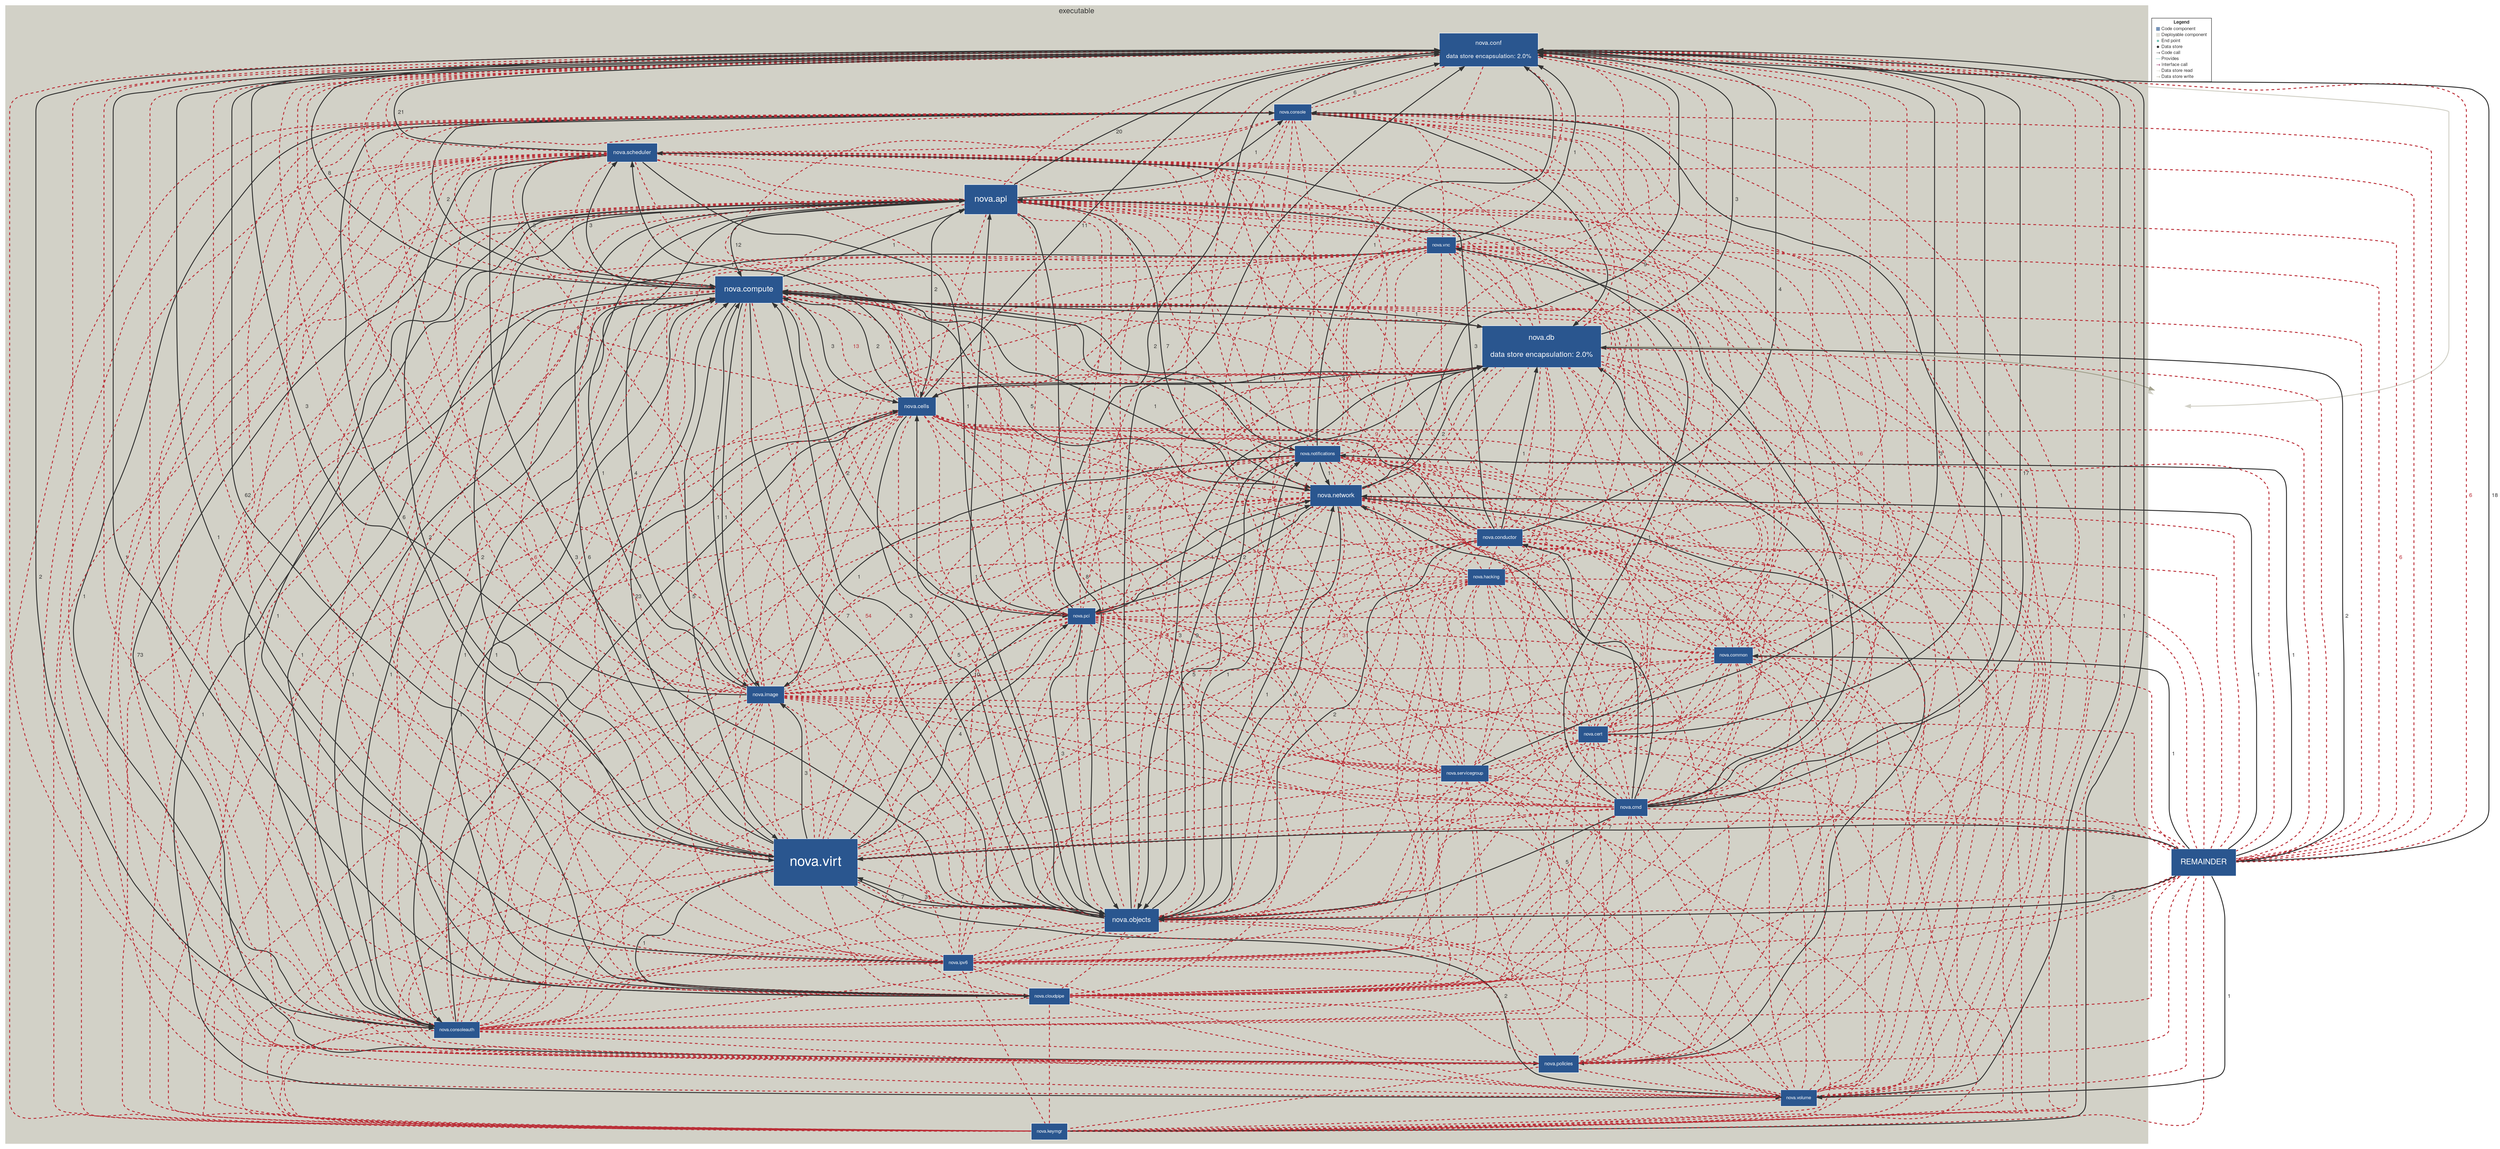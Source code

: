 digraph "Graph" {
compound=true
rankdir=TD
subgraph "cluster-nova" {
style="filled"
color="#D2D1C7"
fontname="Helvetica Neue"
fontsize="16"
fontcolor="#323232"
label="executable"
"nova.conf@nova" [ shape="box" style="filled" fillcolor="#2A568F" penwidth="1" color="#FFFFFF" fontname="Helvetica Neue" fontcolor="#FFFFFF" fontsize="13" margin="0.20800000000000002" label="nova.conf

data store encapsulation: 2.0%" ]
"nova.console@nova" [ shape="box" style="filled" fillcolor="#2A568F" penwidth="1" color="#FFFFFF" fontname="Helvetica Neue" fontcolor="#FFFFFF" fontsize="10" margin="0.16" label="nova.console" ]
"nova.scheduler@nova" [ shape="box" style="filled" fillcolor="#2A568F" penwidth="1" color="#FFFFFF" fontname="Helvetica Neue" fontcolor="#FFFFFF" fontsize="12" margin="0.192" label="nova.scheduler" ]
"nova.api@nova" [ shape="box" style="filled" fillcolor="#2A568F" penwidth="1" color="#FFFFFF" fontname="Helvetica Neue" fontcolor="#FFFFFF" fontsize="19" margin="0.304" label="nova.api" ]
"nova.vnc@nova" [ shape="box" style="filled" fillcolor="#2A568F" penwidth="1" color="#FFFFFF" fontname="Helvetica Neue" fontcolor="#FFFFFF" fontsize="10" margin="0.16" label="nova.vnc" ]
"nova.compute@nova" [ shape="box" style="filled" fillcolor="#2A568F" penwidth="1" color="#FFFFFF" fontname="Helvetica Neue" fontcolor="#FFFFFF" fontsize="17" margin="0.272" label="nova.compute" ]
"nova.network@nova" [ shape="box" style="filled" fillcolor="#2A568F" penwidth="1" color="#FFFFFF" fontname="Helvetica Neue" fontcolor="#FFFFFF" fontsize="14" margin="0.224" label="nova.network" ]
"nova.conductor@nova" [ shape="box" style="filled" fillcolor="#2A568F" penwidth="1" color="#FFFFFF" fontname="Helvetica Neue" fontcolor="#FFFFFF" fontsize="11" margin="0.176" label="nova.conductor" ]
"nova.hacking@nova" [ shape="box" style="filled" fillcolor="#2A568F" penwidth="1" color="#FFFFFF" fontname="Helvetica Neue" fontcolor="#FFFFFF" fontsize="10" margin="0.16" label="nova.hacking" ]
"nova.cells@nova" [ shape="box" style="filled" fillcolor="#2A568F" penwidth="1" color="#FFFFFF" fontname="Helvetica Neue" fontcolor="#FFFFFF" fontsize="12" margin="0.192" label="nova.cells" ]
"nova.notifications@nova" [ shape="box" style="filled" fillcolor="#2A568F" penwidth="1" color="#FFFFFF" fontname="Helvetica Neue" fontcolor="#FFFFFF" fontsize="10" margin="0.16" label="nova.notifications" ]
"nova.pci@nova" [ shape="box" style="filled" fillcolor="#2A568F" penwidth="1" color="#FFFFFF" fontname="Helvetica Neue" fontcolor="#FFFFFF" fontsize="10" margin="0.16" label="nova.pci" ]
"nova.common@nova" [ shape="box" style="filled" fillcolor="#2A568F" penwidth="1" color="#FFFFFF" fontname="Helvetica Neue" fontcolor="#FFFFFF" fontsize="10" margin="0.16" label="nova.common" ]
"nova.image@nova" [ shape="box" style="filled" fillcolor="#2A568F" penwidth="1" color="#FFFFFF" fontname="Helvetica Neue" fontcolor="#FFFFFF" fontsize="11" margin="0.176" label="nova.image" ]
"nova.cert@nova" [ shape="box" style="filled" fillcolor="#2A568F" penwidth="1" color="#FFFFFF" fontname="Helvetica Neue" fontcolor="#FFFFFF" fontsize="10" margin="0.16" label="nova.cert" ]
"nova.servicegroup@nova" [ shape="box" style="filled" fillcolor="#2A568F" penwidth="1" color="#FFFFFF" fontname="Helvetica Neue" fontcolor="#FFFFFF" fontsize="10" margin="0.16" label="nova.servicegroup" ]
"nova.cmd@nova" [ shape="box" style="filled" fillcolor="#2A568F" penwidth="1" color="#FFFFFF" fontname="Helvetica Neue" fontcolor="#FFFFFF" fontsize="11" margin="0.176" label="nova.cmd" ]
"nova.objects@nova" [ shape="box" style="filled" fillcolor="#2A568F" penwidth="1" color="#FFFFFF" fontname="Helvetica Neue" fontcolor="#FFFFFF" fontsize="15" margin="0.24" label="nova.objects" ]
"nova.ipv6@nova" [ shape="box" style="filled" fillcolor="#2A568F" penwidth="1" color="#FFFFFF" fontname="Helvetica Neue" fontcolor="#FFFFFF" fontsize="10" margin="0.16" label="nova.ipv6" ]
"nova.virt@nova" [ shape="box" style="filled" fillcolor="#2A568F" penwidth="1" color="#FFFFFF" fontname="Helvetica Neue" fontcolor="#FFFFFF" fontsize="30" margin="0.48" label="nova.virt" ]
"nova.cloudpipe@nova" [ shape="box" style="filled" fillcolor="#2A568F" penwidth="1" color="#FFFFFF" fontname="Helvetica Neue" fontcolor="#FFFFFF" fontsize="10" margin="0.16" label="nova.cloudpipe" ]
"nova.consoleauth@nova" [ shape="box" style="filled" fillcolor="#2A568F" penwidth="1" color="#FFFFFF" fontname="Helvetica Neue" fontcolor="#FFFFFF" fontsize="10" margin="0.16" label="nova.consoleauth" ]
"nova.policies@nova" [ shape="box" style="filled" fillcolor="#2A568F" penwidth="1" color="#FFFFFF" fontname="Helvetica Neue" fontcolor="#FFFFFF" fontsize="11" margin="0.176" label="nova.policies" ]
"nova.db@nova" [ shape="box" style="filled" fillcolor="#2A568F" penwidth="1" color="#FFFFFF" fontname="Helvetica Neue" fontcolor="#FFFFFF" fontsize="16" margin="0.256" label="nova.db

data store encapsulation: 2.0%" ]
"nova.volume@nova" [ shape="box" style="filled" fillcolor="#2A568F" penwidth="1" color="#FFFFFF" fontname="Helvetica Neue" fontcolor="#FFFFFF" fontsize="10" margin="0.16" label="nova.volume" ]
"nova.keymgr@nova" [ shape="box" style="filled" fillcolor="#2A568F" penwidth="1" color="#FFFFFF" fontname="Helvetica Neue" fontcolor="#FFFFFF" fontsize="10" margin="0.16" label="nova.keymgr" ]
}
"5ed238ef-0b7d-48fd-8594-45c5d4ebe136@NOT_DEPLOYED" [ shape="box" penwidth="0" fontname="Helvetica Neue" fontcolor="#323232" fontsize="16" image="icon-datastore.png" width="1.000" height="1.000" fixedsize="true" label="" ]
"REMAINDER@NOT_DEPLOYED" [ shape="box" style="filled" fillcolor="#2A568F" penwidth="1" color="#FFFFFF" fontname="Helvetica Neue" fontcolor="#FFFFFF" fontsize="17" margin="0.272" label="REMAINDER" ]
"nova.conf@nova" -> "5ed238ef-0b7d-48fd-8594-45c5d4ebe136@NOT_DEPLOYED" [ penwidth="2" color="#D2D1C7" fontcolor="#D2D1C7" fontname="Helvetica Neue" fontsize="12" label="" ]
"nova.console@nova" -> "nova.conf@nova" [ penwidth="2" color="#323232" fontcolor="#323232" fontname="Helvetica Neue" fontsize="12" label="  6" ]
"nova.console@nova" -> "nova.compute@nova" [ penwidth="2" color="#323232" fontcolor="#323232" fontname="Helvetica Neue" fontsize="12" label="  2" ]
"nova.console@nova" -> "nova.consoleauth@nova" [ penwidth="2" color="#323232" fontcolor="#323232" fontname="Helvetica Neue" fontsize="12" label="  1" ]
"nova.console@nova" -> "nova.db@nova" [ penwidth="2" color="#323232" fontcolor="#323232" fontname="Helvetica Neue" fontsize="12" label="  1" ]
"nova.scheduler@nova" -> "nova.conf@nova" [ penwidth="2" color="#323232" fontcolor="#323232" fontname="Helvetica Neue" fontsize="12" label="  21" ]
"nova.scheduler@nova" -> "nova.compute@nova" [ penwidth="2" color="#323232" fontcolor="#323232" fontname="Helvetica Neue" fontsize="12" label="  3" ]
"nova.scheduler@nova" -> "nova.pci@nova" [ penwidth="2" color="#323232" fontcolor="#323232" fontname="Helvetica Neue" fontsize="12" label="  1" ]
"nova.scheduler@nova" -> "nova.objects@nova" [ penwidth="2" color="#323232" fontcolor="#323232" fontname="Helvetica Neue" fontsize="12" label="  3" ]
"nova.scheduler@nova" -> "nova.virt@nova" [ penwidth="2" color="#323232" fontcolor="#323232" fontname="Helvetica Neue" fontsize="12" label="  2" ]
"nova.api@nova" -> "nova.conf@nova" [ penwidth="2" color="#323232" fontcolor="#323232" fontname="Helvetica Neue" fontsize="12" label="  20" ]
"nova.api@nova" -> "nova.console@nova" [ penwidth="2" color="#323232" fontcolor="#323232" fontname="Helvetica Neue" fontsize="12" label="  1" ]
"nova.api@nova" -> "nova.compute@nova" [ penwidth="2" color="#323232" fontcolor="#323232" fontname="Helvetica Neue" fontsize="12" label="  12" ]
"nova.api@nova" -> "nova.network@nova" [ penwidth="2" color="#323232" fontcolor="#323232" fontname="Helvetica Neue" fontsize="12" label="  7" ]
"nova.api@nova" -> "nova.cells@nova" [ penwidth="2" color="#323232" fontcolor="#323232" fontname="Helvetica Neue" fontsize="12" label="  2" ]
"nova.api@nova" -> "nova.image@nova" [ penwidth="2" color="#323232" fontcolor="#323232" fontname="Helvetica Neue" fontsize="12" label="  4" ]
"nova.api@nova" -> "nova.objects@nova" [ penwidth="2" color="#323232" fontcolor="#323232" fontname="Helvetica Neue" fontsize="12" label="  8" ]
"nova.api@nova" -> "nova.virt@nova" [ penwidth="2" color="#323232" fontcolor="#323232" fontname="Helvetica Neue" fontsize="12" label="  2" ]
"nova.api@nova" -> "nova.cloudpipe@nova" [ penwidth="2" color="#323232" fontcolor="#323232" fontname="Helvetica Neue" fontsize="12" label="  1" ]
"nova.api@nova" -> "nova.consoleauth@nova" [ penwidth="2" color="#323232" fontcolor="#323232" fontname="Helvetica Neue" fontsize="12" label="  1" ]
"nova.api@nova" -> "nova.policies@nova" [ penwidth="2" color="#323232" fontcolor="#323232" fontname="Helvetica Neue" fontsize="12" label="  73" ]
"nova.vnc@nova" -> "nova.conf@nova" [ penwidth="2" color="#323232" fontcolor="#323232" fontname="Helvetica Neue" fontsize="12" label="  1" ]
"nova.vnc@nova" -> "nova.consoleauth@nova" [ penwidth="2" color="#323232" fontcolor="#323232" fontname="Helvetica Neue" fontsize="12" label="  1" ]
"nova.compute@nova" -> "nova.conf@nova" [ penwidth="2" color="#323232" fontcolor="#323232" fontname="Helvetica Neue" fontsize="12" label="  8" ]
"nova.compute@nova" -> "nova.scheduler@nova" [ penwidth="2" color="#323232" fontcolor="#323232" fontname="Helvetica Neue" fontsize="12" label="  3" ]
"nova.compute@nova" -> "nova.api@nova" [ penwidth="2" color="#323232" fontcolor="#323232" fontname="Helvetica Neue" fontsize="12" label="  1" ]
"nova.compute@nova" -> "nova.network@nova" [ penwidth="2" color="#323232" fontcolor="#323232" fontname="Helvetica Neue" fontsize="12" label="  5" ]
"nova.compute@nova" -> "nova.cells@nova" [ penwidth="2" color="#323232" fontcolor="#323232" fontname="Helvetica Neue" fontsize="12" label="  3" ]
"nova.compute@nova" -> "nova.notifications@nova" [ penwidth="2" color="#323232" fontcolor="#323232" fontname="Helvetica Neue" fontsize="12" label="  1" ]
"nova.compute@nova" -> "nova.pci@nova" [ penwidth="2" color="#323232" fontcolor="#323232" fontname="Helvetica Neue" fontsize="12" label="  2" ]
"nova.compute@nova" -> "nova.image@nova" [ penwidth="2" color="#323232" fontcolor="#323232" fontname="Helvetica Neue" fontsize="12" label="  1" ]
"nova.compute@nova" -> "nova.objects@nova" [ penwidth="2" color="#323232" fontcolor="#323232" fontname="Helvetica Neue" fontsize="12" label="  7" ]
"nova.compute@nova" -> "nova.virt@nova" [ penwidth="2" color="#323232" fontcolor="#323232" fontname="Helvetica Neue" fontsize="12" label="  5" ]
"nova.compute@nova" -> "nova.cloudpipe@nova" [ penwidth="2" color="#323232" fontcolor="#323232" fontname="Helvetica Neue" fontsize="12" label="  1" ]
"nova.compute@nova" -> "nova.consoleauth@nova" [ penwidth="2" color="#323232" fontcolor="#323232" fontname="Helvetica Neue" fontsize="12" label="  1" ]
"nova.compute@nova" -> "nova.db@nova" [ penwidth="2" color="#323232" fontcolor="#323232" fontname="Helvetica Neue" fontsize="12" label="  1" ]
"nova.compute@nova" -> "nova.volume@nova" [ penwidth="2" color="#323232" fontcolor="#323232" fontname="Helvetica Neue" fontsize="12" label="  1" ]
"nova.network@nova" -> "nova.conf@nova" [ penwidth="2" color="#323232" fontcolor="#323232" fontname="Helvetica Neue" fontsize="12" label="  9" ]
"nova.network@nova" -> "nova.compute@nova" [ penwidth="2" color="#323232" fontcolor="#323232" fontname="Helvetica Neue" fontsize="12" label="  1" ]
"nova.network@nova" -> "nova.pci@nova" [ penwidth="2" color="#323232" fontcolor="#323232" fontname="Helvetica Neue" fontsize="12" label="  2" ]
"nova.network@nova" -> "nova.objects@nova" [ penwidth="2" color="#323232" fontcolor="#323232" fontname="Helvetica Neue" fontsize="12" label="  4" ]
"nova.network@nova" -> "nova.policies@nova" [ penwidth="2" color="#323232" fontcolor="#323232" fontname="Helvetica Neue" fontsize="12" label="  1" ]
"nova.network@nova" -> "nova.db@nova" [ penwidth="2" color="#323232" fontcolor="#323232" fontname="Helvetica Neue" fontsize="12" label="  2" ]
"nova.conductor@nova" -> "nova.conf@nova" [ penwidth="2" color="#323232" fontcolor="#323232" fontname="Helvetica Neue" fontsize="12" label="  4" ]
"nova.conductor@nova" -> "nova.scheduler@nova" [ penwidth="2" color="#323232" fontcolor="#323232" fontname="Helvetica Neue" fontsize="12" label="  3" ]
"nova.conductor@nova" -> "nova.compute@nova" [ penwidth="2" color="#323232" fontcolor="#323232" fontname="Helvetica Neue" fontsize="12" label="  2" ]
"nova.conductor@nova" -> "nova.objects@nova" [ penwidth="2" color="#323232" fontcolor="#323232" fontname="Helvetica Neue" fontsize="12" label="  2" ]
"nova.conductor@nova" -> "nova.db@nova" [ penwidth="2" color="#323232" fontcolor="#323232" fontname="Helvetica Neue" fontsize="12" label="  1" ]
"nova.cells@nova" -> "nova.conf@nova" [ penwidth="2" color="#323232" fontcolor="#323232" fontname="Helvetica Neue" fontsize="12" label="  11" ]
"nova.cells@nova" -> "nova.scheduler@nova" [ penwidth="2" color="#323232" fontcolor="#323232" fontname="Helvetica Neue" fontsize="12" label="  1" ]
"nova.cells@nova" -> "nova.compute@nova" [ penwidth="2" color="#323232" fontcolor="#323232" fontname="Helvetica Neue" fontsize="12" label="  2" ]
"nova.cells@nova" -> "nova.objects@nova" [ penwidth="2" color="#323232" fontcolor="#323232" fontname="Helvetica Neue" fontsize="12" label="  5" ]
"nova.cells@nova" -> "nova.consoleauth@nova" [ penwidth="2" color="#323232" fontcolor="#323232" fontname="Helvetica Neue" fontsize="12" label="  1" ]
"nova.cells@nova" -> "nova.db@nova" [ penwidth="2" color="#323232" fontcolor="#323232" fontname="Helvetica Neue" fontsize="12" label="  3" ]
"nova.notifications@nova" -> "nova.conf@nova" [ penwidth="2" color="#323232" fontcolor="#323232" fontname="Helvetica Neue" fontsize="12" label="  1" ]
"nova.notifications@nova" -> "nova.network@nova" [ penwidth="2" color="#323232" fontcolor="#323232" fontname="Helvetica Neue" fontsize="12" label="  1" ]
"nova.notifications@nova" -> "nova.image@nova" [ penwidth="2" color="#323232" fontcolor="#323232" fontname="Helvetica Neue" fontsize="12" label="  1" ]
"nova.notifications@nova" -> "nova.objects@nova" [ penwidth="2" color="#323232" fontcolor="#323232" fontname="Helvetica Neue" fontsize="12" label="  5" ]
"nova.pci@nova" -> "nova.conf@nova" [ penwidth="2" color="#323232" fontcolor="#323232" fontname="Helvetica Neue" fontsize="12" label="  2" ]
"nova.pci@nova" -> "nova.network@nova" [ penwidth="2" color="#323232" fontcolor="#323232" fontname="Helvetica Neue" fontsize="12" label="  1" ]
"nova.pci@nova" -> "nova.objects@nova" [ penwidth="2" color="#323232" fontcolor="#323232" fontname="Helvetica Neue" fontsize="12" label="  3" ]
"nova.image@nova" -> "nova.conf@nova" [ penwidth="2" color="#323232" fontcolor="#323232" fontname="Helvetica Neue" fontsize="12" label="  3" ]
"nova.image@nova" -> "nova.api@nova" [ penwidth="2" color="#323232" fontcolor="#323232" fontname="Helvetica Neue" fontsize="12" label="  1" ]
"nova.image@nova" -> "nova.compute@nova" [ penwidth="2" color="#323232" fontcolor="#323232" fontname="Helvetica Neue" fontsize="12" label="  1" ]
"nova.cert@nova" -> "nova.conf@nova" [ penwidth="2" color="#323232" fontcolor="#323232" fontname="Helvetica Neue" fontsize="12" label="  1" ]
"nova.servicegroup@nova" -> "nova.conf@nova" [ penwidth="2" color="#323232" fontcolor="#323232" fontname="Helvetica Neue" fontsize="12" label="  3" ]
"nova.cmd@nova" -> "nova.conf@nova" [ penwidth="2" color="#323232" fontcolor="#323232" fontname="Helvetica Neue" fontsize="12" label="  17" ]
"nova.cmd@nova" -> "nova.console@nova" [ penwidth="2" color="#323232" fontcolor="#323232" fontname="Helvetica Neue" fontsize="12" label="  1" ]
"nova.cmd@nova" -> "nova.api@nova" [ penwidth="2" color="#323232" fontcolor="#323232" fontname="Helvetica Neue" fontsize="12" label="  1" ]
"nova.cmd@nova" -> "nova.vnc@nova" [ penwidth="2" color="#323232" fontcolor="#323232" fontname="Helvetica Neue" fontsize="12" label="  2" ]
"nova.cmd@nova" -> "nova.network@nova" [ penwidth="2" color="#323232" fontcolor="#323232" fontname="Helvetica Neue" fontsize="12" label="  1" ]
"nova.cmd@nova" -> "nova.conductor@nova" [ penwidth="2" color="#323232" fontcolor="#323232" fontname="Helvetica Neue" fontsize="12" label="  4" ]
"nova.cmd@nova" -> "nova.objects@nova" [ penwidth="2" color="#323232" fontcolor="#323232" fontname="Helvetica Neue" fontsize="12" label="  5" ]
"nova.cmd@nova" -> "nova.db@nova" [ penwidth="2" color="#323232" fontcolor="#323232" fontname="Helvetica Neue" fontsize="12" label="  1" ]
"nova.objects@nova" -> "nova.conf@nova" [ penwidth="2" color="#323232" fontcolor="#323232" fontname="Helvetica Neue" fontsize="12" label="  2" ]
"nova.objects@nova" -> "nova.api@nova" [ penwidth="2" color="#323232" fontcolor="#323232" fontname="Helvetica Neue" fontsize="12" label="  1" ]
"nova.objects@nova" -> "nova.compute@nova" [ penwidth="2" color="#323232" fontcolor="#323232" fontname="Helvetica Neue" fontsize="12" label="  3" ]
"nova.objects@nova" -> "nova.network@nova" [ penwidth="2" color="#323232" fontcolor="#323232" fontname="Helvetica Neue" fontsize="12" label="  1" ]
"nova.objects@nova" -> "nova.cells@nova" [ penwidth="2" color="#323232" fontcolor="#323232" fontname="Helvetica Neue" fontsize="12" label="  4" ]
"nova.objects@nova" -> "nova.notifications@nova" [ penwidth="2" color="#323232" fontcolor="#323232" fontname="Helvetica Neue" fontsize="12" label="  1" ]
"nova.objects@nova" -> "nova.virt@nova" [ penwidth="2" color="#323232" fontcolor="#323232" fontname="Helvetica Neue" fontsize="12" label="  3" ]
"nova.objects@nova" -> "nova.db@nova" [ penwidth="2" color="#323232" fontcolor="#323232" fontname="Helvetica Neue" fontsize="12" label="  9" ]
"nova.ipv6@nova" -> "nova.conf@nova" [ penwidth="2" color="#323232" fontcolor="#323232" fontname="Helvetica Neue" fontsize="12" label="  1" ]
"nova.virt@nova" -> "nova.conf@nova" [ penwidth="2" color="#323232" fontcolor="#323232" fontname="Helvetica Neue" fontsize="12" label="  62" ]
"nova.virt@nova" -> "nova.console@nova" [ penwidth="2" color="#323232" fontcolor="#323232" fontname="Helvetica Neue" fontsize="12" label="  6" ]
"nova.virt@nova" -> "nova.api@nova" [ penwidth="2" color="#323232" fontcolor="#323232" fontname="Helvetica Neue" fontsize="12" label="  6" ]
"nova.virt@nova" -> "nova.compute@nova" [ penwidth="2" color="#323232" fontcolor="#323232" fontname="Helvetica Neue" fontsize="12" label="  23" ]
"nova.virt@nova" -> "nova.network@nova" [ penwidth="2" color="#323232" fontcolor="#323232" fontname="Helvetica Neue" fontsize="12" label="  10" ]
"nova.virt@nova" -> "nova.pci@nova" [ penwidth="2" color="#323232" fontcolor="#323232" fontname="Helvetica Neue" fontsize="12" label="  4" ]
"nova.virt@nova" -> "nova.image@nova" [ penwidth="2" color="#323232" fontcolor="#323232" fontname="Helvetica Neue" fontsize="12" label="  3" ]
"nova.virt@nova" -> "nova.objects@nova" [ penwidth="2" color="#323232" fontcolor="#323232" fontname="Helvetica Neue" fontsize="12" label="  7" ]
"nova.virt@nova" -> "nova.cloudpipe@nova" [ penwidth="2" color="#323232" fontcolor="#323232" fontname="Helvetica Neue" fontsize="12" label="  1" ]
"nova.virt@nova" -> "nova.volume@nova" [ penwidth="2" color="#323232" fontcolor="#323232" fontname="Helvetica Neue" fontsize="12" label="  2" ]
"nova.cloudpipe@nova" -> "nova.conf@nova" [ penwidth="2" color="#323232" fontcolor="#323232" fontname="Helvetica Neue" fontsize="12" label="  1" ]
"nova.cloudpipe@nova" -> "nova.compute@nova" [ penwidth="2" color="#323232" fontcolor="#323232" fontname="Helvetica Neue" fontsize="12" label="  1" ]
"nova.consoleauth@nova" -> "nova.conf@nova" [ penwidth="2" color="#323232" fontcolor="#323232" fontname="Helvetica Neue" fontsize="12" label="  2" ]
"nova.consoleauth@nova" -> "nova.compute@nova" [ penwidth="2" color="#323232" fontcolor="#323232" fontname="Helvetica Neue" fontsize="12" label="  1" ]
"nova.consoleauth@nova" -> "nova.cells@nova" [ penwidth="2" color="#323232" fontcolor="#323232" fontname="Helvetica Neue" fontsize="12" label="  1" ]
"nova.db@nova" -> "nova.conf@nova" [ penwidth="2" color="#323232" fontcolor="#323232" fontname="Helvetica Neue" fontsize="12" label="  3" ]
"nova.db@nova" -> "nova.compute@nova" [ penwidth="2" color="#323232" fontcolor="#323232" fontname="Helvetica Neue" fontsize="12" label="  1" ]
"nova.db@nova" -> "nova.cells@nova" [ penwidth="2" color="#323232" fontcolor="#323232" fontname="Helvetica Neue" fontsize="12" label="  1" ]
"nova.db@nova" -> "nova.objects@nova" [ penwidth="2" color="#323232" fontcolor="#323232" fontname="Helvetica Neue" fontsize="12" label="  3" ]
"nova.db@nova" -> "5ed238ef-0b7d-48fd-8594-45c5d4ebe136@NOT_DEPLOYED" [ penwidth="2" color="#D2D1C7" fontcolor="#D2D1C7" fontname="Helvetica Neue" fontsize="12" label="" ]
"nova.db@nova" -> "5ed238ef-0b7d-48fd-8594-45c5d4ebe136@NOT_DEPLOYED" [ penwidth="2" color="#A4A38F" fontcolor="#A4A38F" fontname="Helvetica Neue" fontsize="12" label="" ]
"nova.volume@nova" -> "nova.conf@nova" [ penwidth="2" color="#323232" fontcolor="#323232" fontname="Helvetica Neue" fontsize="12" label="  1" ]
"nova.keymgr@nova" -> "nova.conf@nova" [ penwidth="2" color="#323232" fontcolor="#323232" fontname="Helvetica Neue" fontsize="12" label="  2" ]
"REMAINDER@NOT_DEPLOYED" -> "nova.conf@nova" [ penwidth="2" color="#323232" fontcolor="#323232" fontname="Helvetica Neue" fontsize="12" label="  18" ]
"REMAINDER@NOT_DEPLOYED" -> "nova.network@nova" [ penwidth="2" color="#323232" fontcolor="#323232" fontname="Helvetica Neue" fontsize="12" label="  1" ]
"REMAINDER@NOT_DEPLOYED" -> "nova.notifications@nova" [ penwidth="2" color="#323232" fontcolor="#323232" fontname="Helvetica Neue" fontsize="12" label="  1" ]
"REMAINDER@NOT_DEPLOYED" -> "nova.common@nova" [ penwidth="2" color="#323232" fontcolor="#323232" fontname="Helvetica Neue" fontsize="12" label="  1" ]
"REMAINDER@NOT_DEPLOYED" -> "nova.objects@nova" [ penwidth="2" color="#323232" fontcolor="#323232" fontname="Helvetica Neue" fontsize="12" label="  2" ]
"REMAINDER@NOT_DEPLOYED" -> "nova.virt@nova" [ penwidth="2" color="#323232" fontcolor="#323232" fontname="Helvetica Neue" fontsize="12" label="  7" ]
"REMAINDER@NOT_DEPLOYED" -> "nova.db@nova" [ penwidth="2" color="#323232" fontcolor="#323232" fontname="Helvetica Neue" fontsize="12" label="  2" ]
"REMAINDER@NOT_DEPLOYED" -> "nova.volume@nova" [ penwidth="2" color="#323232" fontcolor="#323232" fontname="Helvetica Neue" fontsize="12" label="  1" ]
"nova.conf@nova" -> "nova.console@nova" [ penwidth="2" color="#bb2d36" fontcolor="#bb2d36" fontname="Helvetica Neue" fontsize="12" arrowhead="both" style="dashed" label="" ]
"nova.conf@nova" -> "nova.scheduler@nova" [ penwidth="2" color="#bb2d36" fontcolor="#bb2d36" fontname="Helvetica Neue" fontsize="12" arrowhead="both" style="dashed" label="" ]
"nova.conf@nova" -> "nova.api@nova" [ penwidth="2" color="#bb2d36" fontcolor="#bb2d36" fontname="Helvetica Neue" fontsize="12" arrowhead="both" style="dashed" label="" ]
"nova.conf@nova" -> "nova.vnc@nova" [ penwidth="2" color="#bb2d36" fontcolor="#bb2d36" fontname="Helvetica Neue" fontsize="12" arrowhead="both" style="dashed" label="" ]
"nova.conf@nova" -> "nova.compute@nova" [ penwidth="2" color="#bb2d36" fontcolor="#bb2d36" fontname="Helvetica Neue" fontsize="12" arrowhead="both" style="dashed" label="" ]
"nova.conf@nova" -> "nova.network@nova" [ penwidth="2" color="#bb2d36" fontcolor="#bb2d36" fontname="Helvetica Neue" fontsize="12" arrowhead="both" style="dashed" label="" ]
"nova.conf@nova" -> "nova.conductor@nova" [ penwidth="2" color="#bb2d36" fontcolor="#bb2d36" fontname="Helvetica Neue" fontsize="12" arrowhead="both" style="dashed" label="" ]
"nova.conf@nova" -> "nova.hacking@nova" [ penwidth="2" color="#bb2d36" fontcolor="#bb2d36" fontname="Helvetica Neue" fontsize="12" arrowhead="both" style="dashed" label="" ]
"nova.conf@nova" -> "nova.cells@nova" [ penwidth="2" color="#bb2d36" fontcolor="#bb2d36" fontname="Helvetica Neue" fontsize="12" arrowhead="both" style="dashed" label="" ]
"nova.conf@nova" -> "nova.notifications@nova" [ penwidth="2" color="#bb2d36" fontcolor="#bb2d36" fontname="Helvetica Neue" fontsize="12" arrowhead="both" style="dashed" label="" ]
"nova.conf@nova" -> "nova.pci@nova" [ penwidth="2" color="#bb2d36" fontcolor="#bb2d36" fontname="Helvetica Neue" fontsize="12" arrowhead="both" style="dashed" label="" ]
"nova.conf@nova" -> "nova.common@nova" [ penwidth="2" color="#bb2d36" fontcolor="#bb2d36" fontname="Helvetica Neue" fontsize="12" arrowhead="both" style="dashed" label="" ]
"nova.conf@nova" -> "nova.image@nova" [ penwidth="2" color="#bb2d36" fontcolor="#bb2d36" fontname="Helvetica Neue" fontsize="12" arrowhead="both" style="dashed" label="" ]
"nova.conf@nova" -> "nova.cert@nova" [ penwidth="2" color="#bb2d36" fontcolor="#bb2d36" fontname="Helvetica Neue" fontsize="12" arrowhead="both" style="dashed" label="" ]
"nova.conf@nova" -> "nova.servicegroup@nova" [ penwidth="2" color="#bb2d36" fontcolor="#bb2d36" fontname="Helvetica Neue" fontsize="12" arrowhead="both" style="dashed" label="" ]
"nova.conf@nova" -> "nova.cmd@nova" [ penwidth="2" color="#bb2d36" fontcolor="#bb2d36" fontname="Helvetica Neue" fontsize="12" arrowhead="both" style="dashed" label="" ]
"nova.conf@nova" -> "nova.objects@nova" [ penwidth="2" color="#bb2d36" fontcolor="#bb2d36" fontname="Helvetica Neue" fontsize="12" arrowhead="both" style="dashed" label="" ]
"nova.conf@nova" -> "nova.ipv6@nova" [ penwidth="2" color="#bb2d36" fontcolor="#bb2d36" fontname="Helvetica Neue" fontsize="12" arrowhead="both" style="dashed" label="" ]
"nova.conf@nova" -> "nova.virt@nova" [ penwidth="2" color="#bb2d36" fontcolor="#bb2d36" fontname="Helvetica Neue" fontsize="12" arrowhead="both" style="dashed" label="" ]
"nova.conf@nova" -> "nova.cloudpipe@nova" [ penwidth="2" color="#bb2d36" fontcolor="#bb2d36" fontname="Helvetica Neue" fontsize="12" arrowhead="both" style="dashed" label="" ]
"nova.conf@nova" -> "nova.consoleauth@nova" [ penwidth="2" color="#bb2d36" fontcolor="#bb2d36" fontname="Helvetica Neue" fontsize="12" arrowhead="both" style="dashed" label="" ]
"nova.conf@nova" -> "nova.policies@nova" [ penwidth="2" color="#bb2d36" fontcolor="#bb2d36" fontname="Helvetica Neue" fontsize="12" arrowhead="both" style="dashed" label="" ]
"nova.conf@nova" -> "nova.db@nova" [ penwidth="2" color="#bb2d36" fontcolor="#bb2d36" fontname="Helvetica Neue" fontsize="12" arrowhead="both" style="dashed" label="" ]
"nova.conf@nova" -> "nova.volume@nova" [ penwidth="2" color="#bb2d36" fontcolor="#bb2d36" fontname="Helvetica Neue" fontsize="12" arrowhead="both" style="dashed" label="" ]
"nova.conf@nova" -> "nova.keymgr@nova" [ penwidth="2" color="#bb2d36" fontcolor="#bb2d36" fontname="Helvetica Neue" fontsize="12" arrowhead="both" style="dashed" label="" ]
"nova.conf@nova" -> "REMAINDER@NOT_DEPLOYED" [ penwidth="2" color="#bb2d36" fontcolor="#bb2d36" fontname="Helvetica Neue" fontsize="12" arrowhead="both" style="dashed" label="  6" ]
"nova.console@nova" -> "nova.scheduler@nova" [ penwidth="2" color="#bb2d36" fontcolor="#bb2d36" fontname="Helvetica Neue" fontsize="12" arrowhead="both" style="dashed" label="" ]
"nova.console@nova" -> "nova.api@nova" [ penwidth="2" color="#bb2d36" fontcolor="#bb2d36" fontname="Helvetica Neue" fontsize="12" arrowhead="both" style="dashed" label="" ]
"nova.console@nova" -> "nova.vnc@nova" [ penwidth="2" color="#bb2d36" fontcolor="#bb2d36" fontname="Helvetica Neue" fontsize="12" arrowhead="both" style="dashed" label="" ]
"nova.console@nova" -> "nova.compute@nova" [ penwidth="2" color="#bb2d36" fontcolor="#bb2d36" fontname="Helvetica Neue" fontsize="12" arrowhead="both" style="dashed" label="" ]
"nova.console@nova" -> "nova.network@nova" [ penwidth="2" color="#bb2d36" fontcolor="#bb2d36" fontname="Helvetica Neue" fontsize="12" arrowhead="both" style="dashed" label="" ]
"nova.console@nova" -> "nova.conductor@nova" [ penwidth="2" color="#bb2d36" fontcolor="#bb2d36" fontname="Helvetica Neue" fontsize="12" arrowhead="both" style="dashed" label="" ]
"nova.console@nova" -> "nova.hacking@nova" [ penwidth="2" color="#bb2d36" fontcolor="#bb2d36" fontname="Helvetica Neue" fontsize="12" arrowhead="both" style="dashed" label="" ]
"nova.console@nova" -> "nova.cells@nova" [ penwidth="2" color="#bb2d36" fontcolor="#bb2d36" fontname="Helvetica Neue" fontsize="12" arrowhead="both" style="dashed" label="" ]
"nova.console@nova" -> "nova.notifications@nova" [ penwidth="2" color="#bb2d36" fontcolor="#bb2d36" fontname="Helvetica Neue" fontsize="12" arrowhead="both" style="dashed" label="" ]
"nova.console@nova" -> "nova.pci@nova" [ penwidth="2" color="#bb2d36" fontcolor="#bb2d36" fontname="Helvetica Neue" fontsize="12" arrowhead="both" style="dashed" label="" ]
"nova.console@nova" -> "nova.common@nova" [ penwidth="2" color="#bb2d36" fontcolor="#bb2d36" fontname="Helvetica Neue" fontsize="12" arrowhead="both" style="dashed" label="" ]
"nova.console@nova" -> "nova.image@nova" [ penwidth="2" color="#bb2d36" fontcolor="#bb2d36" fontname="Helvetica Neue" fontsize="12" arrowhead="both" style="dashed" label="" ]
"nova.console@nova" -> "nova.cert@nova" [ penwidth="2" color="#bb2d36" fontcolor="#bb2d36" fontname="Helvetica Neue" fontsize="12" arrowhead="both" style="dashed" label="  16" ]
"nova.console@nova" -> "nova.servicegroup@nova" [ penwidth="2" color="#bb2d36" fontcolor="#bb2d36" fontname="Helvetica Neue" fontsize="12" arrowhead="both" style="dashed" label="" ]
"nova.console@nova" -> "nova.cmd@nova" [ penwidth="2" color="#bb2d36" fontcolor="#bb2d36" fontname="Helvetica Neue" fontsize="12" arrowhead="both" style="dashed" label="" ]
"nova.console@nova" -> "nova.objects@nova" [ penwidth="2" color="#bb2d36" fontcolor="#bb2d36" fontname="Helvetica Neue" fontsize="12" arrowhead="both" style="dashed" label="" ]
"nova.console@nova" -> "nova.ipv6@nova" [ penwidth="2" color="#bb2d36" fontcolor="#bb2d36" fontname="Helvetica Neue" fontsize="12" arrowhead="both" style="dashed" label="" ]
"nova.console@nova" -> "nova.virt@nova" [ penwidth="2" color="#bb2d36" fontcolor="#bb2d36" fontname="Helvetica Neue" fontsize="12" arrowhead="both" style="dashed" label="" ]
"nova.console@nova" -> "nova.cloudpipe@nova" [ penwidth="2" color="#bb2d36" fontcolor="#bb2d36" fontname="Helvetica Neue" fontsize="12" arrowhead="both" style="dashed" label="" ]
"nova.console@nova" -> "nova.consoleauth@nova" [ penwidth="2" color="#bb2d36" fontcolor="#bb2d36" fontname="Helvetica Neue" fontsize="12" arrowhead="both" style="dashed" label="" ]
"nova.console@nova" -> "nova.policies@nova" [ penwidth="2" color="#bb2d36" fontcolor="#bb2d36" fontname="Helvetica Neue" fontsize="12" arrowhead="both" style="dashed" label="" ]
"nova.console@nova" -> "nova.db@nova" [ penwidth="2" color="#bb2d36" fontcolor="#bb2d36" fontname="Helvetica Neue" fontsize="12" arrowhead="both" style="dashed" label="" ]
"nova.console@nova" -> "nova.volume@nova" [ penwidth="2" color="#bb2d36" fontcolor="#bb2d36" fontname="Helvetica Neue" fontsize="12" arrowhead="both" style="dashed" label="" ]
"nova.console@nova" -> "nova.keymgr@nova" [ penwidth="2" color="#bb2d36" fontcolor="#bb2d36" fontname="Helvetica Neue" fontsize="12" arrowhead="both" style="dashed" label="" ]
"nova.console@nova" -> "REMAINDER@NOT_DEPLOYED" [ penwidth="2" color="#bb2d36" fontcolor="#bb2d36" fontname="Helvetica Neue" fontsize="12" arrowhead="both" style="dashed" label="" ]
"nova.scheduler@nova" -> "nova.api@nova" [ penwidth="2" color="#bb2d36" fontcolor="#bb2d36" fontname="Helvetica Neue" fontsize="12" arrowhead="both" style="dashed" label="" ]
"nova.scheduler@nova" -> "nova.vnc@nova" [ penwidth="2" color="#bb2d36" fontcolor="#bb2d36" fontname="Helvetica Neue" fontsize="12" arrowhead="both" style="dashed" label="" ]
"nova.scheduler@nova" -> "nova.compute@nova" [ penwidth="2" color="#bb2d36" fontcolor="#bb2d36" fontname="Helvetica Neue" fontsize="12" arrowhead="both" style="dashed" label="" ]
"nova.scheduler@nova" -> "nova.network@nova" [ penwidth="2" color="#bb2d36" fontcolor="#bb2d36" fontname="Helvetica Neue" fontsize="12" arrowhead="both" style="dashed" label="" ]
"nova.scheduler@nova" -> "nova.conductor@nova" [ penwidth="2" color="#bb2d36" fontcolor="#bb2d36" fontname="Helvetica Neue" fontsize="12" arrowhead="both" style="dashed" label="" ]
"nova.scheduler@nova" -> "nova.hacking@nova" [ penwidth="2" color="#bb2d36" fontcolor="#bb2d36" fontname="Helvetica Neue" fontsize="12" arrowhead="both" style="dashed" label="" ]
"nova.scheduler@nova" -> "nova.cells@nova" [ penwidth="2" color="#bb2d36" fontcolor="#bb2d36" fontname="Helvetica Neue" fontsize="12" arrowhead="both" style="dashed" label="" ]
"nova.scheduler@nova" -> "nova.notifications@nova" [ penwidth="2" color="#bb2d36" fontcolor="#bb2d36" fontname="Helvetica Neue" fontsize="12" arrowhead="both" style="dashed" label="" ]
"nova.scheduler@nova" -> "nova.pci@nova" [ penwidth="2" color="#bb2d36" fontcolor="#bb2d36" fontname="Helvetica Neue" fontsize="12" arrowhead="both" style="dashed" label="" ]
"nova.scheduler@nova" -> "nova.common@nova" [ penwidth="2" color="#bb2d36" fontcolor="#bb2d36" fontname="Helvetica Neue" fontsize="12" arrowhead="both" style="dashed" label="" ]
"nova.scheduler@nova" -> "nova.image@nova" [ penwidth="2" color="#bb2d36" fontcolor="#bb2d36" fontname="Helvetica Neue" fontsize="12" arrowhead="both" style="dashed" label="" ]
"nova.scheduler@nova" -> "nova.cert@nova" [ penwidth="2" color="#bb2d36" fontcolor="#bb2d36" fontname="Helvetica Neue" fontsize="12" arrowhead="both" style="dashed" label="" ]
"nova.scheduler@nova" -> "nova.servicegroup@nova" [ penwidth="2" color="#bb2d36" fontcolor="#bb2d36" fontname="Helvetica Neue" fontsize="12" arrowhead="both" style="dashed" label="" ]
"nova.scheduler@nova" -> "nova.cmd@nova" [ penwidth="2" color="#bb2d36" fontcolor="#bb2d36" fontname="Helvetica Neue" fontsize="12" arrowhead="both" style="dashed" label="" ]
"nova.scheduler@nova" -> "nova.objects@nova" [ penwidth="2" color="#bb2d36" fontcolor="#bb2d36" fontname="Helvetica Neue" fontsize="12" arrowhead="both" style="dashed" label="" ]
"nova.scheduler@nova" -> "nova.ipv6@nova" [ penwidth="2" color="#bb2d36" fontcolor="#bb2d36" fontname="Helvetica Neue" fontsize="12" arrowhead="both" style="dashed" label="" ]
"nova.scheduler@nova" -> "nova.virt@nova" [ penwidth="2" color="#bb2d36" fontcolor="#bb2d36" fontname="Helvetica Neue" fontsize="12" arrowhead="both" style="dashed" label="" ]
"nova.scheduler@nova" -> "nova.cloudpipe@nova" [ penwidth="2" color="#bb2d36" fontcolor="#bb2d36" fontname="Helvetica Neue" fontsize="12" arrowhead="both" style="dashed" label="" ]
"nova.scheduler@nova" -> "nova.consoleauth@nova" [ penwidth="2" color="#bb2d36" fontcolor="#bb2d36" fontname="Helvetica Neue" fontsize="12" arrowhead="both" style="dashed" label="" ]
"nova.scheduler@nova" -> "nova.policies@nova" [ penwidth="2" color="#bb2d36" fontcolor="#bb2d36" fontname="Helvetica Neue" fontsize="12" arrowhead="both" style="dashed" label="" ]
"nova.scheduler@nova" -> "nova.db@nova" [ penwidth="2" color="#bb2d36" fontcolor="#bb2d36" fontname="Helvetica Neue" fontsize="12" arrowhead="both" style="dashed" label="" ]
"nova.scheduler@nova" -> "nova.volume@nova" [ penwidth="2" color="#bb2d36" fontcolor="#bb2d36" fontname="Helvetica Neue" fontsize="12" arrowhead="both" style="dashed" label="" ]
"nova.scheduler@nova" -> "nova.keymgr@nova" [ penwidth="2" color="#bb2d36" fontcolor="#bb2d36" fontname="Helvetica Neue" fontsize="12" arrowhead="both" style="dashed" label="" ]
"nova.scheduler@nova" -> "REMAINDER@NOT_DEPLOYED" [ penwidth="2" color="#bb2d36" fontcolor="#bb2d36" fontname="Helvetica Neue" fontsize="12" arrowhead="both" style="dashed" label="" ]
"nova.api@nova" -> "nova.vnc@nova" [ penwidth="2" color="#bb2d36" fontcolor="#bb2d36" fontname="Helvetica Neue" fontsize="12" arrowhead="both" style="dashed" label="" ]
"nova.api@nova" -> "nova.compute@nova" [ penwidth="2" color="#bb2d36" fontcolor="#bb2d36" fontname="Helvetica Neue" fontsize="12" arrowhead="both" style="dashed" label="" ]
"nova.api@nova" -> "nova.network@nova" [ penwidth="2" color="#bb2d36" fontcolor="#bb2d36" fontname="Helvetica Neue" fontsize="12" arrowhead="both" style="dashed" label="" ]
"nova.api@nova" -> "nova.conductor@nova" [ penwidth="2" color="#bb2d36" fontcolor="#bb2d36" fontname="Helvetica Neue" fontsize="12" arrowhead="both" style="dashed" label="  17" ]
"nova.api@nova" -> "nova.hacking@nova" [ penwidth="2" color="#bb2d36" fontcolor="#bb2d36" fontname="Helvetica Neue" fontsize="12" arrowhead="both" style="dashed" label="" ]
"nova.api@nova" -> "nova.cells@nova" [ penwidth="2" color="#bb2d36" fontcolor="#bb2d36" fontname="Helvetica Neue" fontsize="12" arrowhead="both" style="dashed" label="" ]
"nova.api@nova" -> "nova.notifications@nova" [ penwidth="2" color="#bb2d36" fontcolor="#bb2d36" fontname="Helvetica Neue" fontsize="12" arrowhead="both" style="dashed" label="" ]
"nova.api@nova" -> "nova.pci@nova" [ penwidth="2" color="#bb2d36" fontcolor="#bb2d36" fontname="Helvetica Neue" fontsize="12" arrowhead="both" style="dashed" label="" ]
"nova.api@nova" -> "nova.common@nova" [ penwidth="2" color="#bb2d36" fontcolor="#bb2d36" fontname="Helvetica Neue" fontsize="12" arrowhead="both" style="dashed" label="" ]
"nova.api@nova" -> "nova.image@nova" [ penwidth="2" color="#bb2d36" fontcolor="#bb2d36" fontname="Helvetica Neue" fontsize="12" arrowhead="both" style="dashed" label="" ]
"nova.api@nova" -> "nova.cert@nova" [ penwidth="2" color="#bb2d36" fontcolor="#bb2d36" fontname="Helvetica Neue" fontsize="12" arrowhead="both" style="dashed" label="" ]
"nova.api@nova" -> "nova.servicegroup@nova" [ penwidth="2" color="#bb2d36" fontcolor="#bb2d36" fontname="Helvetica Neue" fontsize="12" arrowhead="both" style="dashed" label="" ]
"nova.api@nova" -> "nova.cmd@nova" [ penwidth="2" color="#bb2d36" fontcolor="#bb2d36" fontname="Helvetica Neue" fontsize="12" arrowhead="both" style="dashed" label="  12" ]
"nova.api@nova" -> "nova.objects@nova" [ penwidth="2" color="#bb2d36" fontcolor="#bb2d36" fontname="Helvetica Neue" fontsize="12" arrowhead="both" style="dashed" label="" ]
"nova.api@nova" -> "nova.ipv6@nova" [ penwidth="2" color="#bb2d36" fontcolor="#bb2d36" fontname="Helvetica Neue" fontsize="12" arrowhead="both" style="dashed" label="" ]
"nova.api@nova" -> "nova.virt@nova" [ penwidth="2" color="#bb2d36" fontcolor="#bb2d36" fontname="Helvetica Neue" fontsize="12" arrowhead="both" style="dashed" label="  6" ]
"nova.api@nova" -> "nova.cloudpipe@nova" [ penwidth="2" color="#bb2d36" fontcolor="#bb2d36" fontname="Helvetica Neue" fontsize="12" arrowhead="both" style="dashed" label="" ]
"nova.api@nova" -> "nova.consoleauth@nova" [ penwidth="2" color="#bb2d36" fontcolor="#bb2d36" fontname="Helvetica Neue" fontsize="12" arrowhead="both" style="dashed" label="" ]
"nova.api@nova" -> "nova.policies@nova" [ penwidth="2" color="#bb2d36" fontcolor="#bb2d36" fontname="Helvetica Neue" fontsize="12" arrowhead="both" style="dashed" label="" ]
"nova.api@nova" -> "nova.db@nova" [ penwidth="2" color="#bb2d36" fontcolor="#bb2d36" fontname="Helvetica Neue" fontsize="12" arrowhead="both" style="dashed" label="" ]
"nova.api@nova" -> "nova.volume@nova" [ penwidth="2" color="#bb2d36" fontcolor="#bb2d36" fontname="Helvetica Neue" fontsize="12" arrowhead="both" style="dashed" label="" ]
"nova.api@nova" -> "nova.keymgr@nova" [ penwidth="2" color="#bb2d36" fontcolor="#bb2d36" fontname="Helvetica Neue" fontsize="12" arrowhead="both" style="dashed" label="" ]
"nova.api@nova" -> "REMAINDER@NOT_DEPLOYED" [ penwidth="2" color="#bb2d36" fontcolor="#bb2d36" fontname="Helvetica Neue" fontsize="12" arrowhead="both" style="dashed" label="  6" ]
"nova.vnc@nova" -> "nova.compute@nova" [ penwidth="2" color="#bb2d36" fontcolor="#bb2d36" fontname="Helvetica Neue" fontsize="12" arrowhead="both" style="dashed" label="" ]
"nova.vnc@nova" -> "nova.network@nova" [ penwidth="2" color="#bb2d36" fontcolor="#bb2d36" fontname="Helvetica Neue" fontsize="12" arrowhead="both" style="dashed" label="" ]
"nova.vnc@nova" -> "nova.conductor@nova" [ penwidth="2" color="#bb2d36" fontcolor="#bb2d36" fontname="Helvetica Neue" fontsize="12" arrowhead="both" style="dashed" label="" ]
"nova.vnc@nova" -> "nova.hacking@nova" [ penwidth="2" color="#bb2d36" fontcolor="#bb2d36" fontname="Helvetica Neue" fontsize="12" arrowhead="both" style="dashed" label="" ]
"nova.vnc@nova" -> "nova.cells@nova" [ penwidth="2" color="#bb2d36" fontcolor="#bb2d36" fontname="Helvetica Neue" fontsize="12" arrowhead="both" style="dashed" label="" ]
"nova.vnc@nova" -> "nova.notifications@nova" [ penwidth="2" color="#bb2d36" fontcolor="#bb2d36" fontname="Helvetica Neue" fontsize="12" arrowhead="both" style="dashed" label="" ]
"nova.vnc@nova" -> "nova.pci@nova" [ penwidth="2" color="#bb2d36" fontcolor="#bb2d36" fontname="Helvetica Neue" fontsize="12" arrowhead="both" style="dashed" label="" ]
"nova.vnc@nova" -> "nova.common@nova" [ penwidth="2" color="#bb2d36" fontcolor="#bb2d36" fontname="Helvetica Neue" fontsize="12" arrowhead="both" style="dashed" label="" ]
"nova.vnc@nova" -> "nova.image@nova" [ penwidth="2" color="#bb2d36" fontcolor="#bb2d36" fontname="Helvetica Neue" fontsize="12" arrowhead="both" style="dashed" label="" ]
"nova.vnc@nova" -> "nova.cert@nova" [ penwidth="2" color="#bb2d36" fontcolor="#bb2d36" fontname="Helvetica Neue" fontsize="12" arrowhead="both" style="dashed" label="" ]
"nova.vnc@nova" -> "nova.servicegroup@nova" [ penwidth="2" color="#bb2d36" fontcolor="#bb2d36" fontname="Helvetica Neue" fontsize="12" arrowhead="both" style="dashed" label="" ]
"nova.vnc@nova" -> "nova.cmd@nova" [ penwidth="2" color="#bb2d36" fontcolor="#bb2d36" fontname="Helvetica Neue" fontsize="12" arrowhead="both" style="dashed" label="" ]
"nova.vnc@nova" -> "nova.objects@nova" [ penwidth="2" color="#bb2d36" fontcolor="#bb2d36" fontname="Helvetica Neue" fontsize="12" arrowhead="both" style="dashed" label="" ]
"nova.vnc@nova" -> "nova.ipv6@nova" [ penwidth="2" color="#bb2d36" fontcolor="#bb2d36" fontname="Helvetica Neue" fontsize="12" arrowhead="both" style="dashed" label="" ]
"nova.vnc@nova" -> "nova.virt@nova" [ penwidth="2" color="#bb2d36" fontcolor="#bb2d36" fontname="Helvetica Neue" fontsize="12" arrowhead="both" style="dashed" label="" ]
"nova.vnc@nova" -> "nova.cloudpipe@nova" [ penwidth="2" color="#bb2d36" fontcolor="#bb2d36" fontname="Helvetica Neue" fontsize="12" arrowhead="both" style="dashed" label="" ]
"nova.vnc@nova" -> "nova.consoleauth@nova" [ penwidth="2" color="#bb2d36" fontcolor="#bb2d36" fontname="Helvetica Neue" fontsize="12" arrowhead="both" style="dashed" label="" ]
"nova.vnc@nova" -> "nova.policies@nova" [ penwidth="2" color="#bb2d36" fontcolor="#bb2d36" fontname="Helvetica Neue" fontsize="12" arrowhead="both" style="dashed" label="" ]
"nova.vnc@nova" -> "nova.db@nova" [ penwidth="2" color="#bb2d36" fontcolor="#bb2d36" fontname="Helvetica Neue" fontsize="12" arrowhead="both" style="dashed" label="" ]
"nova.vnc@nova" -> "nova.volume@nova" [ penwidth="2" color="#bb2d36" fontcolor="#bb2d36" fontname="Helvetica Neue" fontsize="12" arrowhead="both" style="dashed" label="" ]
"nova.vnc@nova" -> "nova.keymgr@nova" [ penwidth="2" color="#bb2d36" fontcolor="#bb2d36" fontname="Helvetica Neue" fontsize="12" arrowhead="both" style="dashed" label="" ]
"nova.vnc@nova" -> "REMAINDER@NOT_DEPLOYED" [ penwidth="2" color="#bb2d36" fontcolor="#bb2d36" fontname="Helvetica Neue" fontsize="12" arrowhead="both" style="dashed" label="" ]
"nova.compute@nova" -> "nova.network@nova" [ penwidth="2" color="#bb2d36" fontcolor="#bb2d36" fontname="Helvetica Neue" fontsize="12" arrowhead="both" style="dashed" label="" ]
"nova.compute@nova" -> "nova.conductor@nova" [ penwidth="2" color="#bb2d36" fontcolor="#bb2d36" fontname="Helvetica Neue" fontsize="12" arrowhead="both" style="dashed" label="  9" ]
"nova.compute@nova" -> "nova.hacking@nova" [ penwidth="2" color="#bb2d36" fontcolor="#bb2d36" fontname="Helvetica Neue" fontsize="12" arrowhead="both" style="dashed" label="" ]
"nova.compute@nova" -> "nova.cells@nova" [ penwidth="2" color="#bb2d36" fontcolor="#bb2d36" fontname="Helvetica Neue" fontsize="12" arrowhead="both" style="dashed" label="  13" ]
"nova.compute@nova" -> "nova.notifications@nova" [ penwidth="2" color="#bb2d36" fontcolor="#bb2d36" fontname="Helvetica Neue" fontsize="12" arrowhead="both" style="dashed" label="  7" ]
"nova.compute@nova" -> "nova.pci@nova" [ penwidth="2" color="#bb2d36" fontcolor="#bb2d36" fontname="Helvetica Neue" fontsize="12" arrowhead="both" style="dashed" label="" ]
"nova.compute@nova" -> "nova.common@nova" [ penwidth="2" color="#bb2d36" fontcolor="#bb2d36" fontname="Helvetica Neue" fontsize="12" arrowhead="both" style="dashed" label="" ]
"nova.compute@nova" -> "nova.image@nova" [ penwidth="2" color="#bb2d36" fontcolor="#bb2d36" fontname="Helvetica Neue" fontsize="12" arrowhead="both" style="dashed" label="" ]
"nova.compute@nova" -> "nova.cert@nova" [ penwidth="2" color="#bb2d36" fontcolor="#bb2d36" fontname="Helvetica Neue" fontsize="12" arrowhead="both" style="dashed" label="" ]
"nova.compute@nova" -> "nova.servicegroup@nova" [ penwidth="2" color="#bb2d36" fontcolor="#bb2d36" fontname="Helvetica Neue" fontsize="12" arrowhead="both" style="dashed" label="" ]
"nova.compute@nova" -> "nova.cmd@nova" [ penwidth="2" color="#bb2d36" fontcolor="#bb2d36" fontname="Helvetica Neue" fontsize="12" arrowhead="both" style="dashed" label="" ]
"nova.compute@nova" -> "nova.objects@nova" [ penwidth="2" color="#bb2d36" fontcolor="#bb2d36" fontname="Helvetica Neue" fontsize="12" arrowhead="both" style="dashed" label="  54" ]
"nova.compute@nova" -> "nova.ipv6@nova" [ penwidth="2" color="#bb2d36" fontcolor="#bb2d36" fontname="Helvetica Neue" fontsize="12" arrowhead="both" style="dashed" label="" ]
"nova.compute@nova" -> "nova.virt@nova" [ penwidth="2" color="#bb2d36" fontcolor="#bb2d36" fontname="Helvetica Neue" fontsize="12" arrowhead="both" style="dashed" label="" ]
"nova.compute@nova" -> "nova.cloudpipe@nova" [ penwidth="2" color="#bb2d36" fontcolor="#bb2d36" fontname="Helvetica Neue" fontsize="12" arrowhead="both" style="dashed" label="" ]
"nova.compute@nova" -> "nova.consoleauth@nova" [ penwidth="2" color="#bb2d36" fontcolor="#bb2d36" fontname="Helvetica Neue" fontsize="12" arrowhead="both" style="dashed" label="" ]
"nova.compute@nova" -> "nova.policies@nova" [ penwidth="2" color="#bb2d36" fontcolor="#bb2d36" fontname="Helvetica Neue" fontsize="12" arrowhead="both" style="dashed" label="" ]
"nova.compute@nova" -> "nova.db@nova" [ penwidth="2" color="#bb2d36" fontcolor="#bb2d36" fontname="Helvetica Neue" fontsize="12" arrowhead="both" style="dashed" label="" ]
"nova.compute@nova" -> "nova.volume@nova" [ penwidth="2" color="#bb2d36" fontcolor="#bb2d36" fontname="Helvetica Neue" fontsize="12" arrowhead="both" style="dashed" label="" ]
"nova.compute@nova" -> "nova.keymgr@nova" [ penwidth="2" color="#bb2d36" fontcolor="#bb2d36" fontname="Helvetica Neue" fontsize="12" arrowhead="both" style="dashed" label="" ]
"nova.compute@nova" -> "REMAINDER@NOT_DEPLOYED" [ penwidth="2" color="#bb2d36" fontcolor="#bb2d36" fontname="Helvetica Neue" fontsize="12" arrowhead="both" style="dashed" label="" ]
"nova.network@nova" -> "nova.conductor@nova" [ penwidth="2" color="#bb2d36" fontcolor="#bb2d36" fontname="Helvetica Neue" fontsize="12" arrowhead="both" style="dashed" label="" ]
"nova.network@nova" -> "nova.hacking@nova" [ penwidth="2" color="#bb2d36" fontcolor="#bb2d36" fontname="Helvetica Neue" fontsize="12" arrowhead="both" style="dashed" label="" ]
"nova.network@nova" -> "nova.cells@nova" [ penwidth="2" color="#bb2d36" fontcolor="#bb2d36" fontname="Helvetica Neue" fontsize="12" arrowhead="both" style="dashed" label="" ]
"nova.network@nova" -> "nova.notifications@nova" [ penwidth="2" color="#bb2d36" fontcolor="#bb2d36" fontname="Helvetica Neue" fontsize="12" arrowhead="both" style="dashed" label="" ]
"nova.network@nova" -> "nova.pci@nova" [ penwidth="2" color="#bb2d36" fontcolor="#bb2d36" fontname="Helvetica Neue" fontsize="12" arrowhead="both" style="dashed" label="" ]
"nova.network@nova" -> "nova.common@nova" [ penwidth="2" color="#bb2d36" fontcolor="#bb2d36" fontname="Helvetica Neue" fontsize="12" arrowhead="both" style="dashed" label="" ]
"nova.network@nova" -> "nova.image@nova" [ penwidth="2" color="#bb2d36" fontcolor="#bb2d36" fontname="Helvetica Neue" fontsize="12" arrowhead="both" style="dashed" label="" ]
"nova.network@nova" -> "nova.cert@nova" [ penwidth="2" color="#bb2d36" fontcolor="#bb2d36" fontname="Helvetica Neue" fontsize="12" arrowhead="both" style="dashed" label="" ]
"nova.network@nova" -> "nova.servicegroup@nova" [ penwidth="2" color="#bb2d36" fontcolor="#bb2d36" fontname="Helvetica Neue" fontsize="12" arrowhead="both" style="dashed" label="" ]
"nova.network@nova" -> "nova.cmd@nova" [ penwidth="2" color="#bb2d36" fontcolor="#bb2d36" fontname="Helvetica Neue" fontsize="12" arrowhead="both" style="dashed" label="" ]
"nova.network@nova" -> "nova.objects@nova" [ penwidth="2" color="#bb2d36" fontcolor="#bb2d36" fontname="Helvetica Neue" fontsize="12" arrowhead="both" style="dashed" label="" ]
"nova.network@nova" -> "nova.ipv6@nova" [ penwidth="2" color="#bb2d36" fontcolor="#bb2d36" fontname="Helvetica Neue" fontsize="12" arrowhead="both" style="dashed" label="" ]
"nova.network@nova" -> "nova.virt@nova" [ penwidth="2" color="#bb2d36" fontcolor="#bb2d36" fontname="Helvetica Neue" fontsize="12" arrowhead="both" style="dashed" label="" ]
"nova.network@nova" -> "nova.cloudpipe@nova" [ penwidth="2" color="#bb2d36" fontcolor="#bb2d36" fontname="Helvetica Neue" fontsize="12" arrowhead="both" style="dashed" label="" ]
"nova.network@nova" -> "nova.consoleauth@nova" [ penwidth="2" color="#bb2d36" fontcolor="#bb2d36" fontname="Helvetica Neue" fontsize="12" arrowhead="both" style="dashed" label="" ]
"nova.network@nova" -> "nova.policies@nova" [ penwidth="2" color="#bb2d36" fontcolor="#bb2d36" fontname="Helvetica Neue" fontsize="12" arrowhead="both" style="dashed" label="" ]
"nova.network@nova" -> "nova.db@nova" [ penwidth="2" color="#bb2d36" fontcolor="#bb2d36" fontname="Helvetica Neue" fontsize="12" arrowhead="both" style="dashed" label="" ]
"nova.network@nova" -> "nova.volume@nova" [ penwidth="2" color="#bb2d36" fontcolor="#bb2d36" fontname="Helvetica Neue" fontsize="12" arrowhead="both" style="dashed" label="" ]
"nova.network@nova" -> "nova.keymgr@nova" [ penwidth="2" color="#bb2d36" fontcolor="#bb2d36" fontname="Helvetica Neue" fontsize="12" arrowhead="both" style="dashed" label="" ]
"nova.network@nova" -> "REMAINDER@NOT_DEPLOYED" [ penwidth="2" color="#bb2d36" fontcolor="#bb2d36" fontname="Helvetica Neue" fontsize="12" arrowhead="both" style="dashed" label="" ]
"nova.conductor@nova" -> "nova.hacking@nova" [ penwidth="2" color="#bb2d36" fontcolor="#bb2d36" fontname="Helvetica Neue" fontsize="12" arrowhead="both" style="dashed" label="" ]
"nova.conductor@nova" -> "nova.cells@nova" [ penwidth="2" color="#bb2d36" fontcolor="#bb2d36" fontname="Helvetica Neue" fontsize="12" arrowhead="both" style="dashed" label="" ]
"nova.conductor@nova" -> "nova.notifications@nova" [ penwidth="2" color="#bb2d36" fontcolor="#bb2d36" fontname="Helvetica Neue" fontsize="12" arrowhead="both" style="dashed" label="" ]
"nova.conductor@nova" -> "nova.pci@nova" [ penwidth="2" color="#bb2d36" fontcolor="#bb2d36" fontname="Helvetica Neue" fontsize="12" arrowhead="both" style="dashed" label="" ]
"nova.conductor@nova" -> "nova.common@nova" [ penwidth="2" color="#bb2d36" fontcolor="#bb2d36" fontname="Helvetica Neue" fontsize="12" arrowhead="both" style="dashed" label="" ]
"nova.conductor@nova" -> "nova.image@nova" [ penwidth="2" color="#bb2d36" fontcolor="#bb2d36" fontname="Helvetica Neue" fontsize="12" arrowhead="both" style="dashed" label="" ]
"nova.conductor@nova" -> "nova.cert@nova" [ penwidth="2" color="#bb2d36" fontcolor="#bb2d36" fontname="Helvetica Neue" fontsize="12" arrowhead="both" style="dashed" label="" ]
"nova.conductor@nova" -> "nova.servicegroup@nova" [ penwidth="2" color="#bb2d36" fontcolor="#bb2d36" fontname="Helvetica Neue" fontsize="12" arrowhead="both" style="dashed" label="" ]
"nova.conductor@nova" -> "nova.cmd@nova" [ penwidth="2" color="#bb2d36" fontcolor="#bb2d36" fontname="Helvetica Neue" fontsize="12" arrowhead="both" style="dashed" label="" ]
"nova.conductor@nova" -> "nova.objects@nova" [ penwidth="2" color="#bb2d36" fontcolor="#bb2d36" fontname="Helvetica Neue" fontsize="12" arrowhead="both" style="dashed" label="" ]
"nova.conductor@nova" -> "nova.ipv6@nova" [ penwidth="2" color="#bb2d36" fontcolor="#bb2d36" fontname="Helvetica Neue" fontsize="12" arrowhead="both" style="dashed" label="" ]
"nova.conductor@nova" -> "nova.virt@nova" [ penwidth="2" color="#bb2d36" fontcolor="#bb2d36" fontname="Helvetica Neue" fontsize="12" arrowhead="both" style="dashed" label="" ]
"nova.conductor@nova" -> "nova.cloudpipe@nova" [ penwidth="2" color="#bb2d36" fontcolor="#bb2d36" fontname="Helvetica Neue" fontsize="12" arrowhead="both" style="dashed" label="" ]
"nova.conductor@nova" -> "nova.consoleauth@nova" [ penwidth="2" color="#bb2d36" fontcolor="#bb2d36" fontname="Helvetica Neue" fontsize="12" arrowhead="both" style="dashed" label="" ]
"nova.conductor@nova" -> "nova.policies@nova" [ penwidth="2" color="#bb2d36" fontcolor="#bb2d36" fontname="Helvetica Neue" fontsize="12" arrowhead="both" style="dashed" label="" ]
"nova.conductor@nova" -> "nova.db@nova" [ penwidth="2" color="#bb2d36" fontcolor="#bb2d36" fontname="Helvetica Neue" fontsize="12" arrowhead="both" style="dashed" label="" ]
"nova.conductor@nova" -> "nova.volume@nova" [ penwidth="2" color="#bb2d36" fontcolor="#bb2d36" fontname="Helvetica Neue" fontsize="12" arrowhead="both" style="dashed" label="" ]
"nova.conductor@nova" -> "nova.keymgr@nova" [ penwidth="2" color="#bb2d36" fontcolor="#bb2d36" fontname="Helvetica Neue" fontsize="12" arrowhead="both" style="dashed" label="" ]
"nova.conductor@nova" -> "REMAINDER@NOT_DEPLOYED" [ penwidth="2" color="#bb2d36" fontcolor="#bb2d36" fontname="Helvetica Neue" fontsize="12" arrowhead="both" style="dashed" label="" ]
"nova.hacking@nova" -> "nova.cells@nova" [ penwidth="2" color="#bb2d36" fontcolor="#bb2d36" fontname="Helvetica Neue" fontsize="12" arrowhead="both" style="dashed" label="" ]
"nova.hacking@nova" -> "nova.notifications@nova" [ penwidth="2" color="#bb2d36" fontcolor="#bb2d36" fontname="Helvetica Neue" fontsize="12" arrowhead="both" style="dashed" label="" ]
"nova.hacking@nova" -> "nova.pci@nova" [ penwidth="2" color="#bb2d36" fontcolor="#bb2d36" fontname="Helvetica Neue" fontsize="12" arrowhead="both" style="dashed" label="" ]
"nova.hacking@nova" -> "nova.common@nova" [ penwidth="2" color="#bb2d36" fontcolor="#bb2d36" fontname="Helvetica Neue" fontsize="12" arrowhead="both" style="dashed" label="" ]
"nova.hacking@nova" -> "nova.image@nova" [ penwidth="2" color="#bb2d36" fontcolor="#bb2d36" fontname="Helvetica Neue" fontsize="12" arrowhead="both" style="dashed" label="" ]
"nova.hacking@nova" -> "nova.cert@nova" [ penwidth="2" color="#bb2d36" fontcolor="#bb2d36" fontname="Helvetica Neue" fontsize="12" arrowhead="both" style="dashed" label="" ]
"nova.hacking@nova" -> "nova.servicegroup@nova" [ penwidth="2" color="#bb2d36" fontcolor="#bb2d36" fontname="Helvetica Neue" fontsize="12" arrowhead="both" style="dashed" label="" ]
"nova.hacking@nova" -> "nova.cmd@nova" [ penwidth="2" color="#bb2d36" fontcolor="#bb2d36" fontname="Helvetica Neue" fontsize="12" arrowhead="both" style="dashed" label="" ]
"nova.hacking@nova" -> "nova.objects@nova" [ penwidth="2" color="#bb2d36" fontcolor="#bb2d36" fontname="Helvetica Neue" fontsize="12" arrowhead="both" style="dashed" label="" ]
"nova.hacking@nova" -> "nova.ipv6@nova" [ penwidth="2" color="#bb2d36" fontcolor="#bb2d36" fontname="Helvetica Neue" fontsize="12" arrowhead="both" style="dashed" label="" ]
"nova.hacking@nova" -> "nova.virt@nova" [ penwidth="2" color="#bb2d36" fontcolor="#bb2d36" fontname="Helvetica Neue" fontsize="12" arrowhead="both" style="dashed" label="" ]
"nova.hacking@nova" -> "nova.cloudpipe@nova" [ penwidth="2" color="#bb2d36" fontcolor="#bb2d36" fontname="Helvetica Neue" fontsize="12" arrowhead="both" style="dashed" label="" ]
"nova.hacking@nova" -> "nova.consoleauth@nova" [ penwidth="2" color="#bb2d36" fontcolor="#bb2d36" fontname="Helvetica Neue" fontsize="12" arrowhead="both" style="dashed" label="" ]
"nova.hacking@nova" -> "nova.policies@nova" [ penwidth="2" color="#bb2d36" fontcolor="#bb2d36" fontname="Helvetica Neue" fontsize="12" arrowhead="both" style="dashed" label="" ]
"nova.hacking@nova" -> "nova.db@nova" [ penwidth="2" color="#bb2d36" fontcolor="#bb2d36" fontname="Helvetica Neue" fontsize="12" arrowhead="both" style="dashed" label="" ]
"nova.hacking@nova" -> "nova.volume@nova" [ penwidth="2" color="#bb2d36" fontcolor="#bb2d36" fontname="Helvetica Neue" fontsize="12" arrowhead="both" style="dashed" label="" ]
"nova.hacking@nova" -> "nova.keymgr@nova" [ penwidth="2" color="#bb2d36" fontcolor="#bb2d36" fontname="Helvetica Neue" fontsize="12" arrowhead="both" style="dashed" label="" ]
"nova.hacking@nova" -> "REMAINDER@NOT_DEPLOYED" [ penwidth="2" color="#bb2d36" fontcolor="#bb2d36" fontname="Helvetica Neue" fontsize="12" arrowhead="both" style="dashed" label="" ]
"nova.cells@nova" -> "nova.notifications@nova" [ penwidth="2" color="#bb2d36" fontcolor="#bb2d36" fontname="Helvetica Neue" fontsize="12" arrowhead="both" style="dashed" label="" ]
"nova.cells@nova" -> "nova.pci@nova" [ penwidth="2" color="#bb2d36" fontcolor="#bb2d36" fontname="Helvetica Neue" fontsize="12" arrowhead="both" style="dashed" label="" ]
"nova.cells@nova" -> "nova.common@nova" [ penwidth="2" color="#bb2d36" fontcolor="#bb2d36" fontname="Helvetica Neue" fontsize="12" arrowhead="both" style="dashed" label="" ]
"nova.cells@nova" -> "nova.image@nova" [ penwidth="2" color="#bb2d36" fontcolor="#bb2d36" fontname="Helvetica Neue" fontsize="12" arrowhead="both" style="dashed" label="" ]
"nova.cells@nova" -> "nova.cert@nova" [ penwidth="2" color="#bb2d36" fontcolor="#bb2d36" fontname="Helvetica Neue" fontsize="12" arrowhead="both" style="dashed" label="" ]
"nova.cells@nova" -> "nova.servicegroup@nova" [ penwidth="2" color="#bb2d36" fontcolor="#bb2d36" fontname="Helvetica Neue" fontsize="12" arrowhead="both" style="dashed" label="" ]
"nova.cells@nova" -> "nova.cmd@nova" [ penwidth="2" color="#bb2d36" fontcolor="#bb2d36" fontname="Helvetica Neue" fontsize="12" arrowhead="both" style="dashed" label="" ]
"nova.cells@nova" -> "nova.objects@nova" [ penwidth="2" color="#bb2d36" fontcolor="#bb2d36" fontname="Helvetica Neue" fontsize="12" arrowhead="both" style="dashed" label="" ]
"nova.cells@nova" -> "nova.ipv6@nova" [ penwidth="2" color="#bb2d36" fontcolor="#bb2d36" fontname="Helvetica Neue" fontsize="12" arrowhead="both" style="dashed" label="" ]
"nova.cells@nova" -> "nova.virt@nova" [ penwidth="2" color="#bb2d36" fontcolor="#bb2d36" fontname="Helvetica Neue" fontsize="12" arrowhead="both" style="dashed" label="" ]
"nova.cells@nova" -> "nova.cloudpipe@nova" [ penwidth="2" color="#bb2d36" fontcolor="#bb2d36" fontname="Helvetica Neue" fontsize="12" arrowhead="both" style="dashed" label="" ]
"nova.cells@nova" -> "nova.consoleauth@nova" [ penwidth="2" color="#bb2d36" fontcolor="#bb2d36" fontname="Helvetica Neue" fontsize="12" arrowhead="both" style="dashed" label="" ]
"nova.cells@nova" -> "nova.policies@nova" [ penwidth="2" color="#bb2d36" fontcolor="#bb2d36" fontname="Helvetica Neue" fontsize="12" arrowhead="both" style="dashed" label="" ]
"nova.cells@nova" -> "nova.db@nova" [ penwidth="2" color="#bb2d36" fontcolor="#bb2d36" fontname="Helvetica Neue" fontsize="12" arrowhead="both" style="dashed" label="" ]
"nova.cells@nova" -> "nova.volume@nova" [ penwidth="2" color="#bb2d36" fontcolor="#bb2d36" fontname="Helvetica Neue" fontsize="12" arrowhead="both" style="dashed" label="" ]
"nova.cells@nova" -> "nova.keymgr@nova" [ penwidth="2" color="#bb2d36" fontcolor="#bb2d36" fontname="Helvetica Neue" fontsize="12" arrowhead="both" style="dashed" label="" ]
"nova.cells@nova" -> "REMAINDER@NOT_DEPLOYED" [ penwidth="2" color="#bb2d36" fontcolor="#bb2d36" fontname="Helvetica Neue" fontsize="12" arrowhead="both" style="dashed" label="" ]
"nova.notifications@nova" -> "nova.pci@nova" [ penwidth="2" color="#bb2d36" fontcolor="#bb2d36" fontname="Helvetica Neue" fontsize="12" arrowhead="both" style="dashed" label="" ]
"nova.notifications@nova" -> "nova.common@nova" [ penwidth="2" color="#bb2d36" fontcolor="#bb2d36" fontname="Helvetica Neue" fontsize="12" arrowhead="both" style="dashed" label="" ]
"nova.notifications@nova" -> "nova.image@nova" [ penwidth="2" color="#bb2d36" fontcolor="#bb2d36" fontname="Helvetica Neue" fontsize="12" arrowhead="both" style="dashed" label="" ]
"nova.notifications@nova" -> "nova.cert@nova" [ penwidth="2" color="#bb2d36" fontcolor="#bb2d36" fontname="Helvetica Neue" fontsize="12" arrowhead="both" style="dashed" label="" ]
"nova.notifications@nova" -> "nova.servicegroup@nova" [ penwidth="2" color="#bb2d36" fontcolor="#bb2d36" fontname="Helvetica Neue" fontsize="12" arrowhead="both" style="dashed" label="" ]
"nova.notifications@nova" -> "nova.cmd@nova" [ penwidth="2" color="#bb2d36" fontcolor="#bb2d36" fontname="Helvetica Neue" fontsize="12" arrowhead="both" style="dashed" label="" ]
"nova.notifications@nova" -> "nova.objects@nova" [ penwidth="2" color="#bb2d36" fontcolor="#bb2d36" fontname="Helvetica Neue" fontsize="12" arrowhead="both" style="dashed" label="  7" ]
"nova.notifications@nova" -> "nova.ipv6@nova" [ penwidth="2" color="#bb2d36" fontcolor="#bb2d36" fontname="Helvetica Neue" fontsize="12" arrowhead="both" style="dashed" label="" ]
"nova.notifications@nova" -> "nova.virt@nova" [ penwidth="2" color="#bb2d36" fontcolor="#bb2d36" fontname="Helvetica Neue" fontsize="12" arrowhead="both" style="dashed" label="" ]
"nova.notifications@nova" -> "nova.cloudpipe@nova" [ penwidth="2" color="#bb2d36" fontcolor="#bb2d36" fontname="Helvetica Neue" fontsize="12" arrowhead="both" style="dashed" label="" ]
"nova.notifications@nova" -> "nova.consoleauth@nova" [ penwidth="2" color="#bb2d36" fontcolor="#bb2d36" fontname="Helvetica Neue" fontsize="12" arrowhead="both" style="dashed" label="" ]
"nova.notifications@nova" -> "nova.policies@nova" [ penwidth="2" color="#bb2d36" fontcolor="#bb2d36" fontname="Helvetica Neue" fontsize="12" arrowhead="both" style="dashed" label="" ]
"nova.notifications@nova" -> "nova.db@nova" [ penwidth="2" color="#bb2d36" fontcolor="#bb2d36" fontname="Helvetica Neue" fontsize="12" arrowhead="both" style="dashed" label="" ]
"nova.notifications@nova" -> "nova.volume@nova" [ penwidth="2" color="#bb2d36" fontcolor="#bb2d36" fontname="Helvetica Neue" fontsize="12" arrowhead="both" style="dashed" label="" ]
"nova.notifications@nova" -> "nova.keymgr@nova" [ penwidth="2" color="#bb2d36" fontcolor="#bb2d36" fontname="Helvetica Neue" fontsize="12" arrowhead="both" style="dashed" label="" ]
"nova.notifications@nova" -> "REMAINDER@NOT_DEPLOYED" [ penwidth="2" color="#bb2d36" fontcolor="#bb2d36" fontname="Helvetica Neue" fontsize="12" arrowhead="both" style="dashed" label="" ]
"nova.pci@nova" -> "nova.common@nova" [ penwidth="2" color="#bb2d36" fontcolor="#bb2d36" fontname="Helvetica Neue" fontsize="12" arrowhead="both" style="dashed" label="" ]
"nova.pci@nova" -> "nova.image@nova" [ penwidth="2" color="#bb2d36" fontcolor="#bb2d36" fontname="Helvetica Neue" fontsize="12" arrowhead="both" style="dashed" label="" ]
"nova.pci@nova" -> "nova.cert@nova" [ penwidth="2" color="#bb2d36" fontcolor="#bb2d36" fontname="Helvetica Neue" fontsize="12" arrowhead="both" style="dashed" label="" ]
"nova.pci@nova" -> "nova.servicegroup@nova" [ penwidth="2" color="#bb2d36" fontcolor="#bb2d36" fontname="Helvetica Neue" fontsize="12" arrowhead="both" style="dashed" label="" ]
"nova.pci@nova" -> "nova.cmd@nova" [ penwidth="2" color="#bb2d36" fontcolor="#bb2d36" fontname="Helvetica Neue" fontsize="12" arrowhead="both" style="dashed" label="" ]
"nova.pci@nova" -> "nova.objects@nova" [ penwidth="2" color="#bb2d36" fontcolor="#bb2d36" fontname="Helvetica Neue" fontsize="12" arrowhead="both" style="dashed" label="" ]
"nova.pci@nova" -> "nova.ipv6@nova" [ penwidth="2" color="#bb2d36" fontcolor="#bb2d36" fontname="Helvetica Neue" fontsize="12" arrowhead="both" style="dashed" label="" ]
"nova.pci@nova" -> "nova.virt@nova" [ penwidth="2" color="#bb2d36" fontcolor="#bb2d36" fontname="Helvetica Neue" fontsize="12" arrowhead="both" style="dashed" label="" ]
"nova.pci@nova" -> "nova.cloudpipe@nova" [ penwidth="2" color="#bb2d36" fontcolor="#bb2d36" fontname="Helvetica Neue" fontsize="12" arrowhead="both" style="dashed" label="" ]
"nova.pci@nova" -> "nova.consoleauth@nova" [ penwidth="2" color="#bb2d36" fontcolor="#bb2d36" fontname="Helvetica Neue" fontsize="12" arrowhead="both" style="dashed" label="" ]
"nova.pci@nova" -> "nova.policies@nova" [ penwidth="2" color="#bb2d36" fontcolor="#bb2d36" fontname="Helvetica Neue" fontsize="12" arrowhead="both" style="dashed" label="" ]
"nova.pci@nova" -> "nova.db@nova" [ penwidth="2" color="#bb2d36" fontcolor="#bb2d36" fontname="Helvetica Neue" fontsize="12" arrowhead="both" style="dashed" label="" ]
"nova.pci@nova" -> "nova.volume@nova" [ penwidth="2" color="#bb2d36" fontcolor="#bb2d36" fontname="Helvetica Neue" fontsize="12" arrowhead="both" style="dashed" label="" ]
"nova.pci@nova" -> "nova.keymgr@nova" [ penwidth="2" color="#bb2d36" fontcolor="#bb2d36" fontname="Helvetica Neue" fontsize="12" arrowhead="both" style="dashed" label="" ]
"nova.pci@nova" -> "REMAINDER@NOT_DEPLOYED" [ penwidth="2" color="#bb2d36" fontcolor="#bb2d36" fontname="Helvetica Neue" fontsize="12" arrowhead="both" style="dashed" label="" ]
"nova.common@nova" -> "nova.image@nova" [ penwidth="2" color="#bb2d36" fontcolor="#bb2d36" fontname="Helvetica Neue" fontsize="12" arrowhead="both" style="dashed" label="" ]
"nova.common@nova" -> "nova.cert@nova" [ penwidth="2" color="#bb2d36" fontcolor="#bb2d36" fontname="Helvetica Neue" fontsize="12" arrowhead="both" style="dashed" label="" ]
"nova.common@nova" -> "nova.servicegroup@nova" [ penwidth="2" color="#bb2d36" fontcolor="#bb2d36" fontname="Helvetica Neue" fontsize="12" arrowhead="both" style="dashed" label="" ]
"nova.common@nova" -> "nova.cmd@nova" [ penwidth="2" color="#bb2d36" fontcolor="#bb2d36" fontname="Helvetica Neue" fontsize="12" arrowhead="both" style="dashed" label="" ]
"nova.common@nova" -> "nova.objects@nova" [ penwidth="2" color="#bb2d36" fontcolor="#bb2d36" fontname="Helvetica Neue" fontsize="12" arrowhead="both" style="dashed" label="" ]
"nova.common@nova" -> "nova.ipv6@nova" [ penwidth="2" color="#bb2d36" fontcolor="#bb2d36" fontname="Helvetica Neue" fontsize="12" arrowhead="both" style="dashed" label="" ]
"nova.common@nova" -> "nova.virt@nova" [ penwidth="2" color="#bb2d36" fontcolor="#bb2d36" fontname="Helvetica Neue" fontsize="12" arrowhead="both" style="dashed" label="" ]
"nova.common@nova" -> "nova.cloudpipe@nova" [ penwidth="2" color="#bb2d36" fontcolor="#bb2d36" fontname="Helvetica Neue" fontsize="12" arrowhead="both" style="dashed" label="" ]
"nova.common@nova" -> "nova.consoleauth@nova" [ penwidth="2" color="#bb2d36" fontcolor="#bb2d36" fontname="Helvetica Neue" fontsize="12" arrowhead="both" style="dashed" label="" ]
"nova.common@nova" -> "nova.policies@nova" [ penwidth="2" color="#bb2d36" fontcolor="#bb2d36" fontname="Helvetica Neue" fontsize="12" arrowhead="both" style="dashed" label="" ]
"nova.common@nova" -> "nova.db@nova" [ penwidth="2" color="#bb2d36" fontcolor="#bb2d36" fontname="Helvetica Neue" fontsize="12" arrowhead="both" style="dashed" label="" ]
"nova.common@nova" -> "nova.volume@nova" [ penwidth="2" color="#bb2d36" fontcolor="#bb2d36" fontname="Helvetica Neue" fontsize="12" arrowhead="both" style="dashed" label="" ]
"nova.common@nova" -> "nova.keymgr@nova" [ penwidth="2" color="#bb2d36" fontcolor="#bb2d36" fontname="Helvetica Neue" fontsize="12" arrowhead="both" style="dashed" label="" ]
"nova.common@nova" -> "REMAINDER@NOT_DEPLOYED" [ penwidth="2" color="#bb2d36" fontcolor="#bb2d36" fontname="Helvetica Neue" fontsize="12" arrowhead="both" style="dashed" label="" ]
"nova.image@nova" -> "nova.cert@nova" [ penwidth="2" color="#bb2d36" fontcolor="#bb2d36" fontname="Helvetica Neue" fontsize="12" arrowhead="both" style="dashed" label="" ]
"nova.image@nova" -> "nova.servicegroup@nova" [ penwidth="2" color="#bb2d36" fontcolor="#bb2d36" fontname="Helvetica Neue" fontsize="12" arrowhead="both" style="dashed" label="" ]
"nova.image@nova" -> "nova.cmd@nova" [ penwidth="2" color="#bb2d36" fontcolor="#bb2d36" fontname="Helvetica Neue" fontsize="12" arrowhead="both" style="dashed" label="" ]
"nova.image@nova" -> "nova.objects@nova" [ penwidth="2" color="#bb2d36" fontcolor="#bb2d36" fontname="Helvetica Neue" fontsize="12" arrowhead="both" style="dashed" label="" ]
"nova.image@nova" -> "nova.ipv6@nova" [ penwidth="2" color="#bb2d36" fontcolor="#bb2d36" fontname="Helvetica Neue" fontsize="12" arrowhead="both" style="dashed" label="" ]
"nova.image@nova" -> "nova.virt@nova" [ penwidth="2" color="#bb2d36" fontcolor="#bb2d36" fontname="Helvetica Neue" fontsize="12" arrowhead="both" style="dashed" label="" ]
"nova.image@nova" -> "nova.cloudpipe@nova" [ penwidth="2" color="#bb2d36" fontcolor="#bb2d36" fontname="Helvetica Neue" fontsize="12" arrowhead="both" style="dashed" label="" ]
"nova.image@nova" -> "nova.consoleauth@nova" [ penwidth="2" color="#bb2d36" fontcolor="#bb2d36" fontname="Helvetica Neue" fontsize="12" arrowhead="both" style="dashed" label="" ]
"nova.image@nova" -> "nova.policies@nova" [ penwidth="2" color="#bb2d36" fontcolor="#bb2d36" fontname="Helvetica Neue" fontsize="12" arrowhead="both" style="dashed" label="" ]
"nova.image@nova" -> "nova.db@nova" [ penwidth="2" color="#bb2d36" fontcolor="#bb2d36" fontname="Helvetica Neue" fontsize="12" arrowhead="both" style="dashed" label="" ]
"nova.image@nova" -> "nova.volume@nova" [ penwidth="2" color="#bb2d36" fontcolor="#bb2d36" fontname="Helvetica Neue" fontsize="12" arrowhead="both" style="dashed" label="" ]
"nova.image@nova" -> "nova.keymgr@nova" [ penwidth="2" color="#bb2d36" fontcolor="#bb2d36" fontname="Helvetica Neue" fontsize="12" arrowhead="both" style="dashed" label="" ]
"nova.image@nova" -> "REMAINDER@NOT_DEPLOYED" [ penwidth="2" color="#bb2d36" fontcolor="#bb2d36" fontname="Helvetica Neue" fontsize="12" arrowhead="both" style="dashed" label="" ]
"nova.cert@nova" -> "nova.servicegroup@nova" [ penwidth="2" color="#bb2d36" fontcolor="#bb2d36" fontname="Helvetica Neue" fontsize="12" arrowhead="both" style="dashed" label="" ]
"nova.cert@nova" -> "nova.cmd@nova" [ penwidth="2" color="#bb2d36" fontcolor="#bb2d36" fontname="Helvetica Neue" fontsize="12" arrowhead="both" style="dashed" label="" ]
"nova.cert@nova" -> "nova.objects@nova" [ penwidth="2" color="#bb2d36" fontcolor="#bb2d36" fontname="Helvetica Neue" fontsize="12" arrowhead="both" style="dashed" label="" ]
"nova.cert@nova" -> "nova.ipv6@nova" [ penwidth="2" color="#bb2d36" fontcolor="#bb2d36" fontname="Helvetica Neue" fontsize="12" arrowhead="both" style="dashed" label="" ]
"nova.cert@nova" -> "nova.virt@nova" [ penwidth="2" color="#bb2d36" fontcolor="#bb2d36" fontname="Helvetica Neue" fontsize="12" arrowhead="both" style="dashed" label="" ]
"nova.cert@nova" -> "nova.cloudpipe@nova" [ penwidth="2" color="#bb2d36" fontcolor="#bb2d36" fontname="Helvetica Neue" fontsize="12" arrowhead="both" style="dashed" label="" ]
"nova.cert@nova" -> "nova.consoleauth@nova" [ penwidth="2" color="#bb2d36" fontcolor="#bb2d36" fontname="Helvetica Neue" fontsize="12" arrowhead="both" style="dashed" label="" ]
"nova.cert@nova" -> "nova.policies@nova" [ penwidth="2" color="#bb2d36" fontcolor="#bb2d36" fontname="Helvetica Neue" fontsize="12" arrowhead="both" style="dashed" label="" ]
"nova.cert@nova" -> "nova.db@nova" [ penwidth="2" color="#bb2d36" fontcolor="#bb2d36" fontname="Helvetica Neue" fontsize="12" arrowhead="both" style="dashed" label="" ]
"nova.cert@nova" -> "nova.volume@nova" [ penwidth="2" color="#bb2d36" fontcolor="#bb2d36" fontname="Helvetica Neue" fontsize="12" arrowhead="both" style="dashed" label="" ]
"nova.cert@nova" -> "nova.keymgr@nova" [ penwidth="2" color="#bb2d36" fontcolor="#bb2d36" fontname="Helvetica Neue" fontsize="12" arrowhead="both" style="dashed" label="" ]
"nova.cert@nova" -> "REMAINDER@NOT_DEPLOYED" [ penwidth="2" color="#bb2d36" fontcolor="#bb2d36" fontname="Helvetica Neue" fontsize="12" arrowhead="both" style="dashed" label="" ]
"nova.servicegroup@nova" -> "nova.cmd@nova" [ penwidth="2" color="#bb2d36" fontcolor="#bb2d36" fontname="Helvetica Neue" fontsize="12" arrowhead="both" style="dashed" label="" ]
"nova.servicegroup@nova" -> "nova.objects@nova" [ penwidth="2" color="#bb2d36" fontcolor="#bb2d36" fontname="Helvetica Neue" fontsize="12" arrowhead="both" style="dashed" label="" ]
"nova.servicegroup@nova" -> "nova.ipv6@nova" [ penwidth="2" color="#bb2d36" fontcolor="#bb2d36" fontname="Helvetica Neue" fontsize="12" arrowhead="both" style="dashed" label="" ]
"nova.servicegroup@nova" -> "nova.virt@nova" [ penwidth="2" color="#bb2d36" fontcolor="#bb2d36" fontname="Helvetica Neue" fontsize="12" arrowhead="both" style="dashed" label="" ]
"nova.servicegroup@nova" -> "nova.cloudpipe@nova" [ penwidth="2" color="#bb2d36" fontcolor="#bb2d36" fontname="Helvetica Neue" fontsize="12" arrowhead="both" style="dashed" label="" ]
"nova.servicegroup@nova" -> "nova.consoleauth@nova" [ penwidth="2" color="#bb2d36" fontcolor="#bb2d36" fontname="Helvetica Neue" fontsize="12" arrowhead="both" style="dashed" label="" ]
"nova.servicegroup@nova" -> "nova.policies@nova" [ penwidth="2" color="#bb2d36" fontcolor="#bb2d36" fontname="Helvetica Neue" fontsize="12" arrowhead="both" style="dashed" label="" ]
"nova.servicegroup@nova" -> "nova.db@nova" [ penwidth="2" color="#bb2d36" fontcolor="#bb2d36" fontname="Helvetica Neue" fontsize="12" arrowhead="both" style="dashed" label="" ]
"nova.servicegroup@nova" -> "nova.volume@nova" [ penwidth="2" color="#bb2d36" fontcolor="#bb2d36" fontname="Helvetica Neue" fontsize="12" arrowhead="both" style="dashed" label="" ]
"nova.servicegroup@nova" -> "nova.keymgr@nova" [ penwidth="2" color="#bb2d36" fontcolor="#bb2d36" fontname="Helvetica Neue" fontsize="12" arrowhead="both" style="dashed" label="" ]
"nova.servicegroup@nova" -> "REMAINDER@NOT_DEPLOYED" [ penwidth="2" color="#bb2d36" fontcolor="#bb2d36" fontname="Helvetica Neue" fontsize="12" arrowhead="both" style="dashed" label="" ]
"nova.cmd@nova" -> "nova.objects@nova" [ penwidth="2" color="#bb2d36" fontcolor="#bb2d36" fontname="Helvetica Neue" fontsize="12" arrowhead="both" style="dashed" label="" ]
"nova.cmd@nova" -> "nova.ipv6@nova" [ penwidth="2" color="#bb2d36" fontcolor="#bb2d36" fontname="Helvetica Neue" fontsize="12" arrowhead="both" style="dashed" label="" ]
"nova.cmd@nova" -> "nova.virt@nova" [ penwidth="2" color="#bb2d36" fontcolor="#bb2d36" fontname="Helvetica Neue" fontsize="12" arrowhead="both" style="dashed" label="" ]
"nova.cmd@nova" -> "nova.cloudpipe@nova" [ penwidth="2" color="#bb2d36" fontcolor="#bb2d36" fontname="Helvetica Neue" fontsize="12" arrowhead="both" style="dashed" label="" ]
"nova.cmd@nova" -> "nova.consoleauth@nova" [ penwidth="2" color="#bb2d36" fontcolor="#bb2d36" fontname="Helvetica Neue" fontsize="12" arrowhead="both" style="dashed" label="" ]
"nova.cmd@nova" -> "nova.policies@nova" [ penwidth="2" color="#bb2d36" fontcolor="#bb2d36" fontname="Helvetica Neue" fontsize="12" arrowhead="both" style="dashed" label="" ]
"nova.cmd@nova" -> "nova.db@nova" [ penwidth="2" color="#bb2d36" fontcolor="#bb2d36" fontname="Helvetica Neue" fontsize="12" arrowhead="both" style="dashed" label="" ]
"nova.cmd@nova" -> "nova.volume@nova" [ penwidth="2" color="#bb2d36" fontcolor="#bb2d36" fontname="Helvetica Neue" fontsize="12" arrowhead="both" style="dashed" label="" ]
"nova.cmd@nova" -> "nova.keymgr@nova" [ penwidth="2" color="#bb2d36" fontcolor="#bb2d36" fontname="Helvetica Neue" fontsize="12" arrowhead="both" style="dashed" label="" ]
"nova.cmd@nova" -> "REMAINDER@NOT_DEPLOYED" [ penwidth="2" color="#bb2d36" fontcolor="#bb2d36" fontname="Helvetica Neue" fontsize="12" arrowhead="both" style="dashed" label="" ]
"nova.objects@nova" -> "nova.ipv6@nova" [ penwidth="2" color="#bb2d36" fontcolor="#bb2d36" fontname="Helvetica Neue" fontsize="12" arrowhead="both" style="dashed" label="" ]
"nova.objects@nova" -> "nova.virt@nova" [ penwidth="2" color="#bb2d36" fontcolor="#bb2d36" fontname="Helvetica Neue" fontsize="12" arrowhead="both" style="dashed" label="" ]
"nova.objects@nova" -> "nova.cloudpipe@nova" [ penwidth="2" color="#bb2d36" fontcolor="#bb2d36" fontname="Helvetica Neue" fontsize="12" arrowhead="both" style="dashed" label="" ]
"nova.objects@nova" -> "nova.consoleauth@nova" [ penwidth="2" color="#bb2d36" fontcolor="#bb2d36" fontname="Helvetica Neue" fontsize="12" arrowhead="both" style="dashed" label="" ]
"nova.objects@nova" -> "nova.policies@nova" [ penwidth="2" color="#bb2d36" fontcolor="#bb2d36" fontname="Helvetica Neue" fontsize="12" arrowhead="both" style="dashed" label="" ]
"nova.objects@nova" -> "nova.db@nova" [ penwidth="2" color="#bb2d36" fontcolor="#bb2d36" fontname="Helvetica Neue" fontsize="12" arrowhead="both" style="dashed" label="  31" ]
"nova.objects@nova" -> "nova.volume@nova" [ penwidth="2" color="#bb2d36" fontcolor="#bb2d36" fontname="Helvetica Neue" fontsize="12" arrowhead="both" style="dashed" label="" ]
"nova.objects@nova" -> "nova.keymgr@nova" [ penwidth="2" color="#bb2d36" fontcolor="#bb2d36" fontname="Helvetica Neue" fontsize="12" arrowhead="both" style="dashed" label="" ]
"nova.objects@nova" -> "REMAINDER@NOT_DEPLOYED" [ penwidth="2" color="#bb2d36" fontcolor="#bb2d36" fontname="Helvetica Neue" fontsize="12" arrowhead="both" style="dashed" label="" ]
"nova.ipv6@nova" -> "nova.virt@nova" [ penwidth="2" color="#bb2d36" fontcolor="#bb2d36" fontname="Helvetica Neue" fontsize="12" arrowhead="both" style="dashed" label="" ]
"nova.ipv6@nova" -> "nova.cloudpipe@nova" [ penwidth="2" color="#bb2d36" fontcolor="#bb2d36" fontname="Helvetica Neue" fontsize="12" arrowhead="both" style="dashed" label="" ]
"nova.ipv6@nova" -> "nova.consoleauth@nova" [ penwidth="2" color="#bb2d36" fontcolor="#bb2d36" fontname="Helvetica Neue" fontsize="12" arrowhead="both" style="dashed" label="" ]
"nova.ipv6@nova" -> "nova.policies@nova" [ penwidth="2" color="#bb2d36" fontcolor="#bb2d36" fontname="Helvetica Neue" fontsize="12" arrowhead="both" style="dashed" label="" ]
"nova.ipv6@nova" -> "nova.db@nova" [ penwidth="2" color="#bb2d36" fontcolor="#bb2d36" fontname="Helvetica Neue" fontsize="12" arrowhead="both" style="dashed" label="" ]
"nova.ipv6@nova" -> "nova.volume@nova" [ penwidth="2" color="#bb2d36" fontcolor="#bb2d36" fontname="Helvetica Neue" fontsize="12" arrowhead="both" style="dashed" label="" ]
"nova.ipv6@nova" -> "nova.keymgr@nova" [ penwidth="2" color="#bb2d36" fontcolor="#bb2d36" fontname="Helvetica Neue" fontsize="12" arrowhead="both" style="dashed" label="" ]
"nova.ipv6@nova" -> "REMAINDER@NOT_DEPLOYED" [ penwidth="2" color="#bb2d36" fontcolor="#bb2d36" fontname="Helvetica Neue" fontsize="12" arrowhead="both" style="dashed" label="" ]
"nova.virt@nova" -> "nova.cloudpipe@nova" [ penwidth="2" color="#bb2d36" fontcolor="#bb2d36" fontname="Helvetica Neue" fontsize="12" arrowhead="both" style="dashed" label="" ]
"nova.virt@nova" -> "nova.consoleauth@nova" [ penwidth="2" color="#bb2d36" fontcolor="#bb2d36" fontname="Helvetica Neue" fontsize="12" arrowhead="both" style="dashed" label="" ]
"nova.virt@nova" -> "nova.policies@nova" [ penwidth="2" color="#bb2d36" fontcolor="#bb2d36" fontname="Helvetica Neue" fontsize="12" arrowhead="both" style="dashed" label="" ]
"nova.virt@nova" -> "nova.db@nova" [ penwidth="2" color="#bb2d36" fontcolor="#bb2d36" fontname="Helvetica Neue" fontsize="12" arrowhead="both" style="dashed" label="" ]
"nova.virt@nova" -> "nova.volume@nova" [ penwidth="2" color="#bb2d36" fontcolor="#bb2d36" fontname="Helvetica Neue" fontsize="12" arrowhead="both" style="dashed" label="  6" ]
"nova.virt@nova" -> "nova.keymgr@nova" [ penwidth="2" color="#bb2d36" fontcolor="#bb2d36" fontname="Helvetica Neue" fontsize="12" arrowhead="both" style="dashed" label="" ]
"nova.virt@nova" -> "REMAINDER@NOT_DEPLOYED" [ penwidth="2" color="#bb2d36" fontcolor="#bb2d36" fontname="Helvetica Neue" fontsize="12" arrowhead="both" style="dashed" label="" ]
"nova.cloudpipe@nova" -> "nova.consoleauth@nova" [ penwidth="2" color="#bb2d36" fontcolor="#bb2d36" fontname="Helvetica Neue" fontsize="12" arrowhead="both" style="dashed" label="" ]
"nova.cloudpipe@nova" -> "nova.policies@nova" [ penwidth="2" color="#bb2d36" fontcolor="#bb2d36" fontname="Helvetica Neue" fontsize="12" arrowhead="both" style="dashed" label="" ]
"nova.cloudpipe@nova" -> "nova.db@nova" [ penwidth="2" color="#bb2d36" fontcolor="#bb2d36" fontname="Helvetica Neue" fontsize="12" arrowhead="both" style="dashed" label="" ]
"nova.cloudpipe@nova" -> "nova.volume@nova" [ penwidth="2" color="#bb2d36" fontcolor="#bb2d36" fontname="Helvetica Neue" fontsize="12" arrowhead="both" style="dashed" label="" ]
"nova.cloudpipe@nova" -> "nova.keymgr@nova" [ penwidth="2" color="#bb2d36" fontcolor="#bb2d36" fontname="Helvetica Neue" fontsize="12" arrowhead="both" style="dashed" label="" ]
"nova.cloudpipe@nova" -> "REMAINDER@NOT_DEPLOYED" [ penwidth="2" color="#bb2d36" fontcolor="#bb2d36" fontname="Helvetica Neue" fontsize="12" arrowhead="both" style="dashed" label="" ]
"nova.consoleauth@nova" -> "nova.policies@nova" [ penwidth="2" color="#bb2d36" fontcolor="#bb2d36" fontname="Helvetica Neue" fontsize="12" arrowhead="both" style="dashed" label="" ]
"nova.consoleauth@nova" -> "nova.db@nova" [ penwidth="2" color="#bb2d36" fontcolor="#bb2d36" fontname="Helvetica Neue" fontsize="12" arrowhead="both" style="dashed" label="" ]
"nova.consoleauth@nova" -> "nova.volume@nova" [ penwidth="2" color="#bb2d36" fontcolor="#bb2d36" fontname="Helvetica Neue" fontsize="12" arrowhead="both" style="dashed" label="" ]
"nova.consoleauth@nova" -> "nova.keymgr@nova" [ penwidth="2" color="#bb2d36" fontcolor="#bb2d36" fontname="Helvetica Neue" fontsize="12" arrowhead="both" style="dashed" label="" ]
"nova.consoleauth@nova" -> "REMAINDER@NOT_DEPLOYED" [ penwidth="2" color="#bb2d36" fontcolor="#bb2d36" fontname="Helvetica Neue" fontsize="12" arrowhead="both" style="dashed" label="" ]
"nova.policies@nova" -> "nova.db@nova" [ penwidth="2" color="#bb2d36" fontcolor="#bb2d36" fontname="Helvetica Neue" fontsize="12" arrowhead="both" style="dashed" label="" ]
"nova.policies@nova" -> "nova.volume@nova" [ penwidth="2" color="#bb2d36" fontcolor="#bb2d36" fontname="Helvetica Neue" fontsize="12" arrowhead="both" style="dashed" label="" ]
"nova.policies@nova" -> "nova.keymgr@nova" [ penwidth="2" color="#bb2d36" fontcolor="#bb2d36" fontname="Helvetica Neue" fontsize="12" arrowhead="both" style="dashed" label="" ]
"nova.policies@nova" -> "REMAINDER@NOT_DEPLOYED" [ penwidth="2" color="#bb2d36" fontcolor="#bb2d36" fontname="Helvetica Neue" fontsize="12" arrowhead="both" style="dashed" label="" ]
"nova.db@nova" -> "nova.volume@nova" [ penwidth="2" color="#bb2d36" fontcolor="#bb2d36" fontname="Helvetica Neue" fontsize="12" arrowhead="both" style="dashed" label="" ]
"nova.db@nova" -> "nova.keymgr@nova" [ penwidth="2" color="#bb2d36" fontcolor="#bb2d36" fontname="Helvetica Neue" fontsize="12" arrowhead="both" style="dashed" label="" ]
"nova.db@nova" -> "REMAINDER@NOT_DEPLOYED" [ penwidth="2" color="#bb2d36" fontcolor="#bb2d36" fontname="Helvetica Neue" fontsize="12" arrowhead="both" style="dashed" label="" ]
"nova.volume@nova" -> "nova.keymgr@nova" [ penwidth="2" color="#bb2d36" fontcolor="#bb2d36" fontname="Helvetica Neue" fontsize="12" arrowhead="both" style="dashed" label="" ]
"nova.volume@nova" -> "REMAINDER@NOT_DEPLOYED" [ penwidth="2" color="#bb2d36" fontcolor="#bb2d36" fontname="Helvetica Neue" fontsize="12" arrowhead="both" style="dashed" label="" ]
"nova.keymgr@nova" -> "REMAINDER@NOT_DEPLOYED" [ penwidth="2" color="#bb2d36" fontcolor="#bb2d36" fontname="Helvetica Neue" fontsize="12" arrowhead="both" style="dashed" label="" ]
"LEGEND" [ shape="box" style="filled" fillcolor="#FFFFFF" penwidth="1" color="#323232" fontname="Helvetica Neue" fontcolor="#323232" fontsize="10" label=<<TABLE BORDER="0" CELLPADDING="1" CELLSPACING="0">
<TR><TD COLSPAN="2"><B>Legend</B></TD></TR>
<TR><TD><FONT COLOR="#2A568F">&#9638;</FONT></TD><TD ALIGN="left">Code component</TD></TR>
<TR><TD><FONT COLOR="#D2D1C7">&#9638;</FONT></TD><TD ALIGN="left">Deployable component</TD></TR>
<TR><TD><FONT COLOR="#72C0B4">&#9679;</FONT></TD><TD ALIGN="left">End point</TD></TR>
<TR><TD><FONT COLOR="#323232">&#9679;</FONT></TD><TD ALIGN="left">Data store</TD></TR>
<TR><TD><FONT COLOR="#323232">&rarr;</FONT></TD><TD ALIGN="left">Code call</TD></TR>
<TR><TD><FONT COLOR="#72C0B4">&#8212;</FONT></TD><TD ALIGN="left">Provides</TD></TR>
<TR><TD><FONT COLOR="#820445">&rarr;</FONT></TD><TD ALIGN="left">Interface call</TD></TR>
<TR><TD><FONT COLOR="#D2D1C7">&rarr;</FONT></TD><TD ALIGN="left">Data store read</TD></TR>
<TR><TD><FONT COLOR="#A4A38F">&rarr;</FONT></TD><TD ALIGN="left">Data store write</TD></TR>
</TABLE>
>  ]
}
